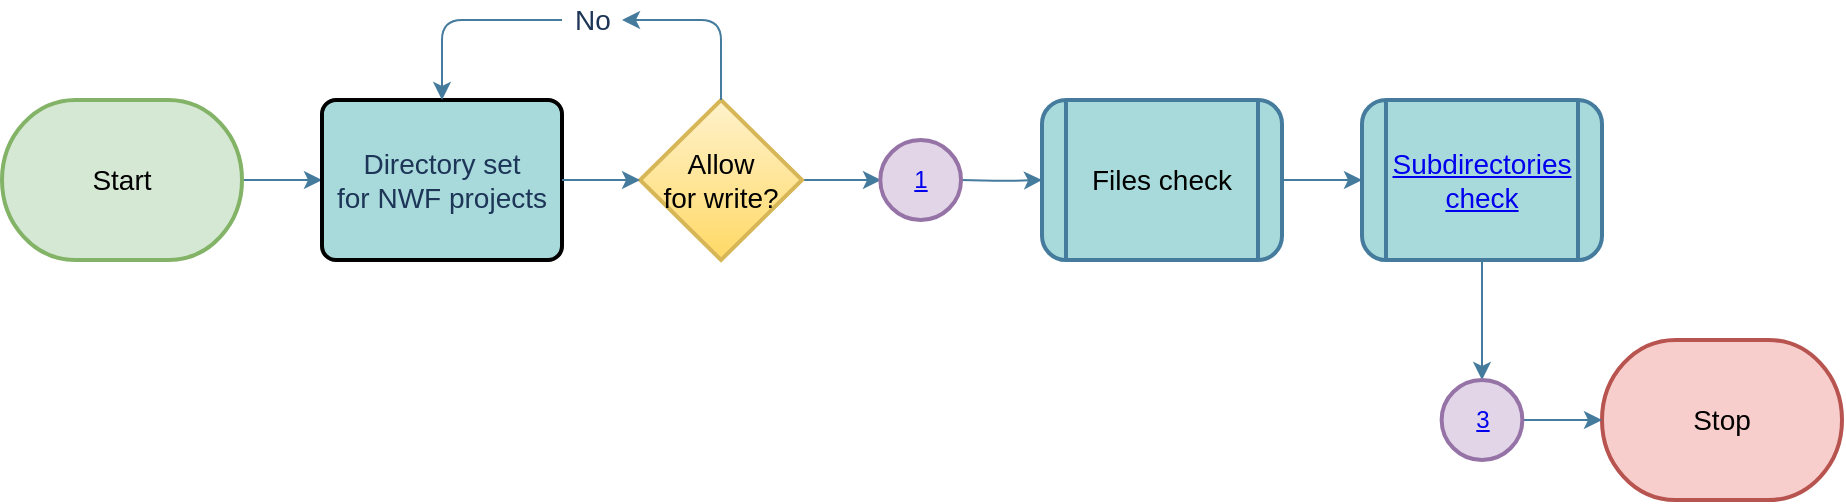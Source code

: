 <mxfile version="13.9.9" type="device" pages="5"><diagram name="ViewpointsReport" id="yq6TQDkXqcTxLetcr-DR"><mxGraphModel dx="1822" dy="1222" grid="1" gridSize="10" guides="1" tooltips="1" connect="1" arrows="0" fold="1" page="0" pageScale="1" pageWidth="827" pageHeight="1169" background="none" math="0" shadow="0"><root><mxCell id="dsf54N93TY_qNoyo7ulW-0"/><mxCell id="dsf54N93TY_qNoyo7ulW-1" parent="dsf54N93TY_qNoyo7ulW-0"/><mxCell id="dsf54N93TY_qNoyo7ulW-2" style="edgeStyle=orthogonalEdgeStyle;rounded=1;orthogonalLoop=1;jettySize=auto;html=1;entryX=0;entryY=0.5;entryDx=0;entryDy=0;strokeColor=#457B9D;fillColor=#A8DADC;fontSize=14;fontColor=#1D3557;" parent="dsf54N93TY_qNoyo7ulW-1" source="dsf54N93TY_qNoyo7ulW-3" target="dsf54N93TY_qNoyo7ulW-36" edge="1"><mxGeometry relative="1" as="geometry"/></mxCell><mxCell id="dsf54N93TY_qNoyo7ulW-3" value="&lt;span style=&quot;color: rgb(0, 0, 0); font-size: 14px;&quot;&gt;Start&lt;/span&gt;" style="strokeWidth=2;html=1;shape=mxgraph.flowchart.terminator;whiteSpace=wrap;rounded=1;fillColor=#d5e8d4;fontSize=14;strokeColor=#82b366;" parent="dsf54N93TY_qNoyo7ulW-1" vertex="1"><mxGeometry x="-120" y="-40" width="120" height="80" as="geometry"/></mxCell><mxCell id="dsf54N93TY_qNoyo7ulW-36" value="Directory set&lt;br&gt;for NWF projects" style="rounded=1;whiteSpace=wrap;html=1;absoluteArcSize=1;arcSize=14;strokeWidth=2;fillColor=#A8DADC;fontSize=14;fontColor=#1D3557;" parent="dsf54N93TY_qNoyo7ulW-1" vertex="1"><mxGeometry x="40" y="-40" width="120" height="80" as="geometry"/></mxCell><mxCell id="IvsqXncpF0rMvhNVzczM-0" style="edgeStyle=orthogonalEdgeStyle;curved=0;rounded=1;sketch=0;orthogonalLoop=1;jettySize=auto;html=1;strokeColor=#457B9D;fillColor=#A8DADC;fontColor=#1D3557;" parent="dsf54N93TY_qNoyo7ulW-1" source="dsf54N93TY_qNoyo7ulW-63" edge="1"><mxGeometry relative="1" as="geometry"><mxPoint x="319.51" as="targetPoint"/></mxGeometry></mxCell><mxCell id="dsf54N93TY_qNoyo7ulW-63" value="Allow &lt;br&gt;for write?" style="strokeWidth=2;html=1;shape=mxgraph.flowchart.decision;whiteSpace=wrap;rounded=1;fillColor=#fff2cc;fontSize=14;strokeColor=#d6b656;gradientColor=#ffd966;" parent="dsf54N93TY_qNoyo7ulW-1" vertex="1"><mxGeometry x="199.02" y="-40" width="80.98" height="80" as="geometry"/></mxCell><mxCell id="dsf54N93TY_qNoyo7ulW-64" style="edgeStyle=orthogonalEdgeStyle;rounded=1;orthogonalLoop=1;jettySize=auto;html=1;strokeColor=#457B9D;fillColor=#A8DADC;fontSize=14;fontColor=#1D3557;entryX=0;entryY=0.5;entryDx=0;entryDy=0;entryPerimeter=0;" parent="dsf54N93TY_qNoyo7ulW-1" source="dsf54N93TY_qNoyo7ulW-36" target="dsf54N93TY_qNoyo7ulW-63" edge="1"><mxGeometry relative="1" as="geometry"><mxPoint x="143.105" as="sourcePoint"/><mxPoint x="564.835" y="962.83" as="targetPoint"/><Array as="points"/></mxGeometry></mxCell><mxCell id="oJgswrBfjxqF57amzlB--3" style="edgeStyle=orthogonalEdgeStyle;curved=0;rounded=1;sketch=0;orthogonalLoop=1;jettySize=auto;html=1;strokeColor=#457B9D;fillColor=#A8DADC;fontColor=#1D3557;" parent="dsf54N93TY_qNoyo7ulW-1" source="dsf54N93TY_qNoyo7ulW-75" target="dsf54N93TY_qNoyo7ulW-36" edge="1"><mxGeometry relative="1" as="geometry"><Array as="points"><mxPoint x="100" y="-80"/></Array></mxGeometry></mxCell><mxCell id="dsf54N93TY_qNoyo7ulW-75" value="No" style="text;html=1;align=center;verticalAlign=middle;resizable=0;points=[];autosize=1;fontSize=14;fontColor=#1D3557;" parent="dsf54N93TY_qNoyo7ulW-1" vertex="1"><mxGeometry x="160" y="-90" width="30" height="20" as="geometry"/></mxCell><mxCell id="dsf54N93TY_qNoyo7ulW-76" style="edgeStyle=orthogonalEdgeStyle;curved=0;rounded=1;sketch=0;orthogonalLoop=1;jettySize=auto;html=1;strokeColor=#457B9D;fillColor=#A8DADC;fontColor=#1D3557;exitX=0.5;exitY=0;exitDx=0;exitDy=0;exitPerimeter=0;" parent="dsf54N93TY_qNoyo7ulW-1" source="dsf54N93TY_qNoyo7ulW-63" target="dsf54N93TY_qNoyo7ulW-75" edge="1"><mxGeometry relative="1" as="geometry"><mxPoint x="243.8" y="-55" as="sourcePoint"/><mxPoint x="65" y="-110" as="targetPoint"/><Array as="points"><mxPoint x="240" y="-80"/></Array></mxGeometry></mxCell><mxCell id="IvsqXncpF0rMvhNVzczM-2" style="edgeStyle=orthogonalEdgeStyle;curved=0;rounded=1;sketch=0;orthogonalLoop=1;jettySize=auto;html=1;entryX=0;entryY=0.5;entryDx=0;entryDy=0;entryPerimeter=0;strokeColor=#457B9D;fillColor=#A8DADC;fontColor=#1D3557;" parent="dsf54N93TY_qNoyo7ulW-1" edge="1"><mxGeometry relative="1" as="geometry"><mxPoint x="359.51" as="sourcePoint"/><mxPoint x="400" as="targetPoint"/></mxGeometry></mxCell><UserObject label="&lt;font color=&quot;#000000&quot;&gt;&lt;span style=&quot;font-size: 14px&quot;&gt;Files check&lt;/span&gt;&lt;br&gt;&lt;/font&gt;" link="data:page/id,9zv_jOicRGWYlJEp2LRr" id="a7WClgkC99e6251cWwvm-2"><mxCell style="shape=process;whiteSpace=wrap;html=1;backgroundOutline=1;rounded=1;sketch=0;strokeColor=#457B9D;fillColor=#A8DADC;fontColor=#1D3557;strokeWidth=2;dropTarget=0;" parent="dsf54N93TY_qNoyo7ulW-1" vertex="1"><mxGeometry x="400" y="-40" width="120" height="80" as="geometry"/></mxCell></UserObject><mxCell id="iMyVJorufhH-Ceor0ULj-2" style="edgeStyle=orthogonalEdgeStyle;curved=0;rounded=1;sketch=0;orthogonalLoop=1;jettySize=auto;html=1;entryX=0.5;entryY=0;entryDx=0;entryDy=0;entryPerimeter=0;strokeColor=#457B9D;fillColor=#A8DADC;fontColor=#1D3557;" parent="dsf54N93TY_qNoyo7ulW-1" source="oJgswrBfjxqF57amzlB--4" target="iMyVJorufhH-Ceor0ULj-1" edge="1"><mxGeometry relative="1" as="geometry"/></mxCell><mxCell id="oJgswrBfjxqF57amzlB--4" value="&lt;font color=&quot;#000000&quot;&gt;&lt;span style=&quot;font-size: 14px&quot;&gt;&lt;a href=&quot;data:page/id,qLqglH6t4KBjx-KlHXem&quot;&gt;Subdirectories check&lt;/a&gt;&lt;br&gt;&lt;/span&gt;&lt;/font&gt;" style="shape=process;whiteSpace=wrap;html=1;backgroundOutline=1;rounded=1;sketch=0;strokeColor=#457B9D;fillColor=#A8DADC;fontColor=#1D3557;strokeWidth=2;" parent="dsf54N93TY_qNoyo7ulW-1" vertex="1"><mxGeometry x="560" y="-40" width="120" height="80" as="geometry"/></mxCell><mxCell id="ZtXhAXWAkedszaXT44tT-1" style="edgeStyle=orthogonalEdgeStyle;curved=0;rounded=1;sketch=0;orthogonalLoop=1;jettySize=auto;html=1;entryX=0;entryY=0.5;entryDx=0;entryDy=0;entryPerimeter=0;strokeColor=#457B9D;fillColor=#A8DADC;fontColor=#1D3557;exitX=1;exitY=0.5;exitDx=0;exitDy=0;" parent="dsf54N93TY_qNoyo7ulW-1" source="a7WClgkC99e6251cWwvm-2" edge="1"><mxGeometry relative="1" as="geometry"><mxPoint x="520" as="sourcePoint"/><mxPoint x="560" as="targetPoint"/><Array as="points"/></mxGeometry></mxCell><mxCell id="dsf54N93TY_qNoyo7ulW-6" value="&lt;span style=&quot;color: rgb(0, 0, 0); font-size: 14px;&quot;&gt;Stop&lt;/span&gt;" style="strokeWidth=2;html=1;shape=mxgraph.flowchart.terminator;whiteSpace=wrap;rounded=1;fillColor=#f8cecc;fontSize=14;strokeColor=#b85450;" parent="dsf54N93TY_qNoyo7ulW-1" vertex="1"><mxGeometry x="680" y="80" width="120" height="80" as="geometry"/></mxCell><mxCell id="iMyVJorufhH-Ceor0ULj-4" style="edgeStyle=orthogonalEdgeStyle;curved=0;rounded=1;sketch=0;orthogonalLoop=1;jettySize=auto;html=1;strokeColor=#457B9D;fillColor=#A8DADC;fontColor=#1D3557;" parent="dsf54N93TY_qNoyo7ulW-1" source="iMyVJorufhH-Ceor0ULj-1" target="dsf54N93TY_qNoyo7ulW-6" edge="1"><mxGeometry relative="1" as="geometry"><Array as="points"/></mxGeometry></mxCell><mxCell id="iMyVJorufhH-Ceor0ULj-1" value="&lt;a href=&quot;data:page/id,qLqglH6t4KBjx-KlHXem&quot;&gt;3&lt;/a&gt;" style="verticalLabelPosition=middle;verticalAlign=middle;html=1;shape=mxgraph.flowchart.on-page_reference;rounded=1;comic=0;sketch=0;strokeColor=#9673a6;strokeWidth=2;fillColor=#e1d5e7;labelPosition=center;align=center;" parent="dsf54N93TY_qNoyo7ulW-1" vertex="1"><mxGeometry x="599.82" y="100" width="40.36" height="40" as="geometry"/></mxCell><mxCell id="iUZ7wvk8Hwwv2K5dsIPn-0" value="&lt;a href=&quot;null&quot;&gt;1&lt;/a&gt;" style="verticalLabelPosition=middle;verticalAlign=middle;html=1;shape=mxgraph.flowchart.on-page_reference;rounded=1;comic=0;sketch=0;strokeColor=#9673a6;strokeWidth=2;fillColor=#e1d5e7;labelPosition=center;align=center;" parent="dsf54N93TY_qNoyo7ulW-1" vertex="1"><mxGeometry x="319.15" y="-20" width="40.36" height="40" as="geometry"/></mxCell></root></mxGraphModel></diagram><diagram id="9zv_jOicRGWYlJEp2LRr" name="Files check"><mxGraphModel dx="1822" dy="1222" grid="1" gridSize="10" guides="1" tooltips="1" connect="1" arrows="1" fold="1" page="0" pageScale="1" pageWidth="827" pageHeight="1169" math="0" shadow="0"><root><mxCell id="NhB2IQRSlogph0YMJKMx-0"/><mxCell id="NhB2IQRSlogph0YMJKMx-1" parent="NhB2IQRSlogph0YMJKMx-0"/><mxCell id="PvxLczCxcIk4O3zGU5Bx-2" style="edgeStyle=orthogonalEdgeStyle;curved=0;rounded=1;sketch=0;orthogonalLoop=1;jettySize=auto;html=1;strokeColor=#457B9D;fillColor=#A8DADC;fontColor=#1D3557;" parent="NhB2IQRSlogph0YMJKMx-1" source="PvxLczCxcIk4O3zGU5Bx-3" target="PvxLczCxcIk4O3zGU5Bx-6" edge="1"><mxGeometry relative="1" as="geometry"/></mxCell><mxCell id="PvxLczCxcIk4O3zGU5Bx-3" value="&lt;b&gt;B&lt;/b&gt;&lt;br&gt;For each NWF file &lt;br&gt;in root directory" style="strokeWidth=2;html=1;shape=mxgraph.flowchart.loop_limit;whiteSpace=wrap;rounded=1;fontSize=14;" parent="NhB2IQRSlogph0YMJKMx-1" vertex="1"><mxGeometry x="60.01" y="-160" width="120" height="80" as="geometry"/></mxCell><mxCell id="Opi7srHZOAQcBGtwJCMB-2" style="edgeStyle=orthogonalEdgeStyle;curved=0;rounded=1;sketch=0;orthogonalLoop=1;jettySize=auto;html=1;strokeColor=#457B9D;fillColor=#A8DADC;fontColor=#1D3557;" parent="NhB2IQRSlogph0YMJKMx-1" source="PvxLczCxcIk4O3zGU5Bx-6" target="Opi7srHZOAQcBGtwJCMB-0" edge="1"><mxGeometry relative="1" as="geometry"/></mxCell><mxCell id="PvxLczCxcIk4O3zGU5Bx-6" value="File open" style="rounded=1;whiteSpace=wrap;html=1;absoluteArcSize=1;arcSize=14;strokeWidth=2;fillColor=#A8DADC;fontSize=14;fontColor=#1D3557;" parent="NhB2IQRSlogph0YMJKMx-1" vertex="1"><mxGeometry x="70.01" y="-40" width="100" height="40" as="geometry"/></mxCell><mxCell id="PvxLczCxcIk4O3zGU5Bx-9" style="edgeStyle=orthogonalEdgeStyle;curved=0;rounded=1;sketch=0;orthogonalLoop=1;jettySize=auto;html=1;strokeColor=#457B9D;fillColor=#A8DADC;fontColor=#1D3557;entryX=0.5;entryY=0;entryDx=0;entryDy=0;" parent="NhB2IQRSlogph0YMJKMx-1" source="PvxLczCxcIk4O3zGU5Bx-10" target="shHPy8ZEYGdW7Tith6o--3" edge="1"><mxGeometry relative="1" as="geometry"/></mxCell><mxCell id="PvxLczCxcIk4O3zGU5Bx-10" value="Yes" style="text;html=1;align=center;verticalAlign=middle;resizable=0;points=[];autosize=1;fontSize=14;fontColor=#1D3557;" parent="NhB2IQRSlogph0YMJKMx-1" vertex="1"><mxGeometry x="235.22" y="190" width="40" height="20" as="geometry"/></mxCell><mxCell id="IlHu6FtH4NrKkYC1q68j-4" style="edgeStyle=orthogonalEdgeStyle;curved=0;rounded=1;sketch=0;orthogonalLoop=1;jettySize=auto;html=1;entryX=0;entryY=0.5;entryDx=0;entryDy=0;entryPerimeter=0;strokeColor=#457B9D;fillColor=#A8DADC;fontColor=#1D3557;" parent="NhB2IQRSlogph0YMJKMx-1" source="PvxLczCxcIk4O3zGU5Bx-13" target="IlHu6FtH4NrKkYC1q68j-3" edge="1"><mxGeometry relative="1" as="geometry"><mxPoint x="360.13" y="440" as="targetPoint"/></mxGeometry></mxCell><mxCell id="B5Win4BVeFylB9wLmS8n-3" style="edgeStyle=orthogonalEdgeStyle;curved=0;rounded=1;sketch=0;orthogonalLoop=1;jettySize=auto;html=1;strokeColor=#457B9D;fillColor=#A8DADC;fontColor=#1D3557;entryX=0;entryY=0.5;entryDx=0;entryDy=0;entryPerimeter=0;" parent="NhB2IQRSlogph0YMJKMx-1" source="s5LVcD0X61pzaICRByJX-3" target="PvxLczCxcIk4O3zGU5Bx-13" edge="1"><mxGeometry relative="1" as="geometry"><mxPoint x="150.22" y="270" as="sourcePoint"/><mxPoint x="85.22" y="230" as="targetPoint"/><Array as="points"><mxPoint x="255.22" y="360"/></Array></mxGeometry></mxCell><mxCell id="PvxLczCxcIk4O3zGU5Bx-13" value="&lt;b&gt;C&lt;/b&gt;&lt;br&gt;For each&amp;nbsp;&lt;br&gt;clash test" style="strokeWidth=2;html=1;shape=mxgraph.flowchart.loop_limit;whiteSpace=wrap;rounded=1;fontSize=14;" parent="NhB2IQRSlogph0YMJKMx-1" vertex="1"><mxGeometry x="300.13" y="320" width="120" height="80" as="geometry"/></mxCell><mxCell id="B5Win4BVeFylB9wLmS8n-11" style="edgeStyle=orthogonalEdgeStyle;curved=0;rounded=1;sketch=0;orthogonalLoop=1;jettySize=auto;html=1;entryX=0.5;entryY=1;entryDx=0;entryDy=0;entryPerimeter=0;strokeColor=#457B9D;fillColor=#A8DADC;fontColor=#1D3557;" parent="NhB2IQRSlogph0YMJKMx-1" target="IlHu6FtH4NrKkYC1q68j-7" edge="1"><mxGeometry relative="1" as="geometry"><mxPoint x="560.32" y="910" as="sourcePoint"/></mxGeometry></mxCell><mxCell id="PvxLczCxcIk4O3zGU5Bx-19" value="&lt;font style=&quot;font-size: 14px&quot; color=&quot;#000000&quot;&gt;&lt;a href=&quot;data:page/id,zxJdDQJqeWMGLB5GWxnb&quot;&gt;Viewpoints create from clash test&lt;br&gt;result&lt;/a&gt;&lt;/font&gt;" style="shape=process;whiteSpace=wrap;html=1;backgroundOutline=1;rounded=1;sketch=0;strokeColor=#457B9D;fillColor=#A8DADC;fontColor=#1D3557;strokeWidth=2;" parent="NhB2IQRSlogph0YMJKMx-1" vertex="1"><mxGeometry x="480.32" y="840" width="160" height="80" as="geometry"/></mxCell><mxCell id="M5R7E7aAIYQcamKqTkIB-0" style="edgeStyle=orthogonalEdgeStyle;curved=0;rounded=1;sketch=0;orthogonalLoop=1;jettySize=auto;html=1;strokeColor=#457B9D;fillColor=#A8DADC;fontColor=#1D3557;" parent="NhB2IQRSlogph0YMJKMx-1" source="PvxLczCxcIk4O3zGU5Bx-30" edge="1"><mxGeometry relative="1" as="geometry"><mxPoint x="1439.9" y="1400" as="targetPoint"/></mxGeometry></mxCell><mxCell id="PvxLczCxcIk4O3zGU5Bx-30" value="&lt;font color=&quot;#000000&quot;&gt;&lt;span style=&quot;font-size: 14px&quot;&gt;&lt;a href=&quot;data:page/id,gueba5KRHCkQejNK_cA_&quot;&gt;NWDSave&lt;/a&gt;&lt;/span&gt;&lt;/font&gt;" style="shape=process;whiteSpace=wrap;html=1;backgroundOutline=1;rounded=1;sketch=0;strokeColor=#457B9D;fillColor=#A8DADC;fontColor=#1D3557;strokeWidth=2;" parent="NhB2IQRSlogph0YMJKMx-1" vertex="1"><mxGeometry x="1240" y="1360" width="160" height="80" as="geometry"/></mxCell><mxCell id="QLkT42WMsbLwOI4J_6lh-19" style="edgeStyle=orthogonalEdgeStyle;curved=0;rounded=1;sketch=0;orthogonalLoop=1;jettySize=auto;html=1;entryX=-0.031;entryY=0.45;entryDx=0;entryDy=0;entryPerimeter=0;strokeColor=#457B9D;fillColor=#A8DADC;fontColor=#1D3557;" parent="NhB2IQRSlogph0YMJKMx-1" source="IlHu6FtH4NrKkYC1q68j-0" target="PvxLczCxcIk4O3zGU5Bx-10" edge="1"><mxGeometry relative="1" as="geometry"/></mxCell><mxCell id="IlHu6FtH4NrKkYC1q68j-0" value="Clash tests exist?" style="strokeWidth=2;html=1;shape=mxgraph.flowchart.decision;whiteSpace=wrap;rounded=1;fillColor=#fff2cc;fontSize=14;strokeColor=#d6b656;gradientColor=#ffd966;direction=south;" parent="NhB2IQRSlogph0YMJKMx-1" vertex="1"><mxGeometry x="80.0" y="159.02" width="80" height="80.98" as="geometry"/></mxCell><mxCell id="s5LVcD0X61pzaICRByJX-11" style="edgeStyle=orthogonalEdgeStyle;curved=0;rounded=1;sketch=0;orthogonalLoop=1;jettySize=auto;html=1;strokeColor=#457B9D;fillColor=#A8DADC;fontColor=#1D3557;exitX=0.5;exitY=1;exitDx=0;exitDy=0;exitPerimeter=0;" parent="NhB2IQRSlogph0YMJKMx-1" source="IlHu6FtH4NrKkYC1q68j-3" edge="1"><mxGeometry relative="1" as="geometry"><mxPoint x="255.2" y="430" as="targetPoint"/><mxPoint x="200.22" y="250" as="sourcePoint"/><Array as="points"/></mxGeometry></mxCell><mxCell id="B5Win4BVeFylB9wLmS8n-17" style="edgeStyle=orthogonalEdgeStyle;curved=0;rounded=1;sketch=0;orthogonalLoop=1;jettySize=auto;html=1;strokeColor=#457B9D;fillColor=#A8DADC;fontColor=#1D3557;exitX=0.5;exitY=0;exitDx=0;exitDy=0;exitPerimeter=0;" parent="NhB2IQRSlogph0YMJKMx-1" source="IlHu6FtH4NrKkYC1q68j-3" target="B5Win4BVeFylB9wLmS8n-15" edge="1"><mxGeometry relative="1" as="geometry"><mxPoint x="460.13" y="500" as="sourcePoint"/><Array as="points"><mxPoint x="460" y="500"/></Array></mxGeometry></mxCell><mxCell id="IlHu6FtH4NrKkYC1q68j-3" value="Clash test&lt;br&gt;results exist&lt;br&gt;(collision)?" style="strokeWidth=2;html=1;shape=mxgraph.flowchart.decision;whiteSpace=wrap;rounded=1;fillColor=#fff2cc;fontSize=14;strokeColor=#d6b656;gradientColor=#ffd966;direction=south;" parent="NhB2IQRSlogph0YMJKMx-1" vertex="1"><mxGeometry x="300.13" y="440" width="120" height="120" as="geometry"/></mxCell><mxCell id="hEDMo4wlr37HO05rPNWh-3" style="edgeStyle=orthogonalEdgeStyle;curved=0;rounded=1;sketch=0;orthogonalLoop=1;jettySize=auto;html=1;strokeColor=#457B9D;fillColor=#A8DADC;fontColor=#1D3557;" parent="NhB2IQRSlogph0YMJKMx-1" source="IlHu6FtH4NrKkYC1q68j-5" target="i6Coqj2Kbhv7CkWEYxAS-0" edge="1"><mxGeometry relative="1" as="geometry"/></mxCell><mxCell id="IlHu6FtH4NrKkYC1q68j-5" value="&lt;b&gt;D&lt;/b&gt;&lt;br&gt;For each&amp;nbsp;&lt;br&gt;clash test&amp;nbsp;result" style="strokeWidth=2;html=1;shape=mxgraph.flowchart.loop_limit;whiteSpace=wrap;rounded=1;fontSize=14;" parent="NhB2IQRSlogph0YMJKMx-1" vertex="1"><mxGeometry x="360.31" y="600" width="120" height="80" as="geometry"/></mxCell><mxCell id="B5Win4BVeFylB9wLmS8n-19" style="edgeStyle=orthogonalEdgeStyle;curved=0;rounded=1;sketch=0;orthogonalLoop=1;jettySize=auto;html=1;entryX=0.5;entryY=1;entryDx=0;entryDy=0;entryPerimeter=0;strokeColor=#457B9D;fillColor=#A8DADC;fontColor=#1D3557;exitX=0.5;exitY=0;exitDx=0;exitDy=0;exitPerimeter=0;" parent="NhB2IQRSlogph0YMJKMx-1" source="IlHu6FtH4NrKkYC1q68j-7" target="IlHu6FtH4NrKkYC1q68j-8" edge="1"><mxGeometry relative="1" as="geometry"><mxPoint x="560.279" y="980" as="sourcePoint"/><Array as="points"/></mxGeometry></mxCell><mxCell id="IlHu6FtH4NrKkYC1q68j-7" value="&lt;b&gt;D&lt;/b&gt;" style="strokeWidth=2;html=1;shape=mxgraph.flowchart.loop_limit;whiteSpace=wrap;rounded=1;fontSize=14;direction=west;" parent="NhB2IQRSlogph0YMJKMx-1" vertex="1"><mxGeometry x="500.22" y="960" width="120" height="40" as="geometry"/></mxCell><mxCell id="B5Win4BVeFylB9wLmS8n-20" style="edgeStyle=orthogonalEdgeStyle;curved=0;rounded=1;sketch=0;orthogonalLoop=1;jettySize=auto;html=1;strokeColor=#457B9D;fillColor=#A8DADC;fontColor=#1D3557;" parent="NhB2IQRSlogph0YMJKMx-1" source="IlHu6FtH4NrKkYC1q68j-8" target="LhsvCECE-470BXSPApHP-0" edge="1"><mxGeometry relative="1" as="geometry"/></mxCell><mxCell id="IlHu6FtH4NrKkYC1q68j-8" value="&lt;b&gt;C&lt;/b&gt;" style="strokeWidth=2;html=1;shape=mxgraph.flowchart.loop_limit;whiteSpace=wrap;rounded=1;fontSize=14;direction=west;" parent="NhB2IQRSlogph0YMJKMx-1" vertex="1"><mxGeometry x="500.32" y="1040" width="120" height="40" as="geometry"/></mxCell><mxCell id="B5Win4BVeFylB9wLmS8n-1" style="edgeStyle=orthogonalEdgeStyle;curved=0;rounded=1;sketch=0;orthogonalLoop=1;jettySize=auto;html=1;strokeColor=#457B9D;fillColor=#A8DADC;fontColor=#1D3557;" parent="NhB2IQRSlogph0YMJKMx-1" source="2YUhN56M0RwoB6IRo7Vn-0" target="B5Win4BVeFylB9wLmS8n-0" edge="1"><mxGeometry relative="1" as="geometry"><mxPoint x="900.0" y="1400" as="sourcePoint"/></mxGeometry></mxCell><mxCell id="QLkT42WMsbLwOI4J_6lh-32" style="edgeStyle=orthogonalEdgeStyle;curved=0;rounded=1;sketch=0;orthogonalLoop=1;jettySize=auto;html=1;strokeColor=#457B9D;fillColor=#A8DADC;fontColor=#1D3557;" parent="NhB2IQRSlogph0YMJKMx-1" source="IlHu6FtH4NrKkYC1q68j-9" target="QLkT42WMsbLwOI4J_6lh-23" edge="1"><mxGeometry relative="1" as="geometry"/></mxCell><mxCell id="IlHu6FtH4NrKkYC1q68j-9" value="&lt;b&gt;B&lt;/b&gt;" style="strokeWidth=2;html=1;shape=mxgraph.flowchart.loop_limit;whiteSpace=wrap;rounded=1;fontSize=14;direction=west;" parent="NhB2IQRSlogph0YMJKMx-1" vertex="1"><mxGeometry x="680.01" y="1240" width="120" height="40" as="geometry"/></mxCell><mxCell id="QLkT42WMsbLwOI4J_6lh-20" style="edgeStyle=orthogonalEdgeStyle;curved=0;rounded=1;sketch=0;orthogonalLoop=1;jettySize=auto;html=1;entryX=0;entryY=0.5;entryDx=0;entryDy=0;entryPerimeter=0;strokeColor=#457B9D;fillColor=#A8DADC;fontColor=#1D3557;" parent="NhB2IQRSlogph0YMJKMx-1" source="Opi7srHZOAQcBGtwJCMB-0" target="IlHu6FtH4NrKkYC1q68j-0" edge="1"><mxGeometry relative="1" as="geometry"/></mxCell><mxCell id="Opi7srHZOAQcBGtwJCMB-0" value="Unresolved references handilng&lt;br&gt;" style="rounded=1;whiteSpace=wrap;html=1;absoluteArcSize=1;arcSize=14;strokeWidth=2;fillColor=#A8DADC;fontSize=14;fontColor=#1D3557;" parent="NhB2IQRSlogph0YMJKMx-1" vertex="1"><mxGeometry x="60.01" y="40" width="120.09" height="80" as="geometry"/></mxCell><mxCell id="QLkT42WMsbLwOI4J_6lh-21" style="edgeStyle=orthogonalEdgeStyle;curved=0;rounded=1;sketch=0;orthogonalLoop=1;jettySize=auto;html=1;entryX=0;entryY=0.5;entryDx=0;entryDy=0;entryPerimeter=0;strokeColor=#457B9D;fillColor=#A8DADC;fontColor=#1D3557;" parent="NhB2IQRSlogph0YMJKMx-1" source="PvxLczCxcIk4O3zGU5Bx-11" target="PvxLczCxcIk4O3zGU5Bx-3" edge="1"><mxGeometry relative="1" as="geometry"><Array as="points"><mxPoint y="200"/><mxPoint y="-120"/></Array></mxGeometry></mxCell><mxCell id="PvxLczCxcIk4O3zGU5Bx-11" value="No" style="text;html=1;align=center;verticalAlign=middle;resizable=0;points=[];autosize=1;fontSize=14;fontColor=#1D3557;" parent="NhB2IQRSlogph0YMJKMx-1" vertex="1"><mxGeometry x="20" y="190" width="30" height="20" as="geometry"/></mxCell><mxCell id="8mOiQuvVErDJK_rIZNte-2" style="edgeStyle=orthogonalEdgeStyle;curved=0;rounded=1;sketch=0;orthogonalLoop=1;jettySize=auto;html=1;strokeColor=#457B9D;fillColor=#A8DADC;fontColor=#1D3557;" parent="NhB2IQRSlogph0YMJKMx-1" source="IlHu6FtH4NrKkYC1q68j-0" target="PvxLczCxcIk4O3zGU5Bx-11" edge="1"><mxGeometry relative="1" as="geometry"><mxPoint x="80" y="199.5" as="sourcePoint"/><mxPoint y="200" as="targetPoint"/></mxGeometry></mxCell><mxCell id="shHPy8ZEYGdW7Tith6o--5" style="edgeStyle=orthogonalEdgeStyle;curved=0;rounded=1;sketch=0;orthogonalLoop=1;jettySize=auto;html=1;strokeColor=#457B9D;fillColor=#A8DADC;fontColor=#1D3557;" parent="NhB2IQRSlogph0YMJKMx-1" source="shHPy8ZEYGdW7Tith6o--3" target="PvxLczCxcIk4O3zGU5Bx-13" edge="1"><mxGeometry relative="1" as="geometry"/></mxCell><mxCell id="2YUhN56M0RwoB6IRo7Vn-15" style="edgeStyle=orthogonalEdgeStyle;rounded=0;orthogonalLoop=1;jettySize=auto;html=1;strokeColor=#457B9D;" edge="1" parent="NhB2IQRSlogph0YMJKMx-1" source="shHPy8ZEYGdW7Tith6o--3" target="2YUhN56M0RwoB6IRo7Vn-2"><mxGeometry relative="1" as="geometry"/></mxCell><mxCell id="shHPy8ZEYGdW7Tith6o--3" value="Run all tests" style="rounded=1;whiteSpace=wrap;html=1;absoluteArcSize=1;arcSize=14;strokeWidth=2;fillColor=#A8DADC;fontSize=14;fontColor=#1D3557;" parent="NhB2IQRSlogph0YMJKMx-1" vertex="1"><mxGeometry x="300.13" y="240" width="120" height="40" as="geometry"/></mxCell><mxCell id="LhsvCECE-470BXSPApHP-6" style="edgeStyle=orthogonalEdgeStyle;curved=0;rounded=1;sketch=0;orthogonalLoop=1;jettySize=auto;html=1;entryX=1;entryY=0.5;entryDx=0;entryDy=0;strokeColor=#457B9D;fillColor=#A8DADC;fontColor=#1D3557;" parent="NhB2IQRSlogph0YMJKMx-1" source="LhsvCECE-470BXSPApHP-7" target="LhsvCECE-470BXSPApHP-5" edge="1"><mxGeometry relative="1" as="geometry"/></mxCell><mxCell id="LhsvCECE-470BXSPApHP-0" value="Just one clash &lt;br&gt;test results &lt;br&gt;(collision)&lt;br&gt;exist?" style="strokeWidth=2;html=1;shape=mxgraph.flowchart.decision;whiteSpace=wrap;rounded=1;fillColor=#fff2cc;fontSize=14;strokeColor=#d6b656;gradientColor=#ffd966;direction=south;" parent="NhB2IQRSlogph0YMJKMx-1" vertex="1"><mxGeometry x="500.01" y="1130" width="120" height="120" as="geometry"/></mxCell><mxCell id="LhsvCECE-470BXSPApHP-10" style="edgeStyle=orthogonalEdgeStyle;curved=0;rounded=1;sketch=0;orthogonalLoop=1;jettySize=auto;html=1;strokeColor=#457B9D;fillColor=#A8DADC;fontColor=#1D3557;" parent="NhB2IQRSlogph0YMJKMx-1" source="LhsvCECE-470BXSPApHP-5" edge="1"><mxGeometry relative="1" as="geometry"><mxPoint x="250.01" y="1190" as="targetPoint"/></mxGeometry></mxCell><mxCell id="LhsvCECE-470BXSPApHP-5" value="Log wtiter" style="verticalLabelPosition=middle;verticalAlign=middle;shape=process;whiteSpace=wrap;rounded=1;size=0.14;arcSize=6;comic=0;sketch=0;strokeColor=#457B9D;strokeWidth=2;fillColor=#A8DADC;fontColor=#1D3557;overflow=visible;backgroundOutline=1;html=1;labelPosition=center;align=center;" parent="NhB2IQRSlogph0YMJKMx-1" vertex="1"><mxGeometry x="289.9" y="1170" width="120" height="40" as="geometry"/></mxCell><mxCell id="LhsvCECE-470BXSPApHP-7" value="No" style="text;html=1;align=center;verticalAlign=middle;resizable=0;points=[];autosize=1;fontSize=14;fontColor=#1D3557;" parent="NhB2IQRSlogph0YMJKMx-1" vertex="1"><mxGeometry x="440.01" y="1180" width="30" height="20" as="geometry"/></mxCell><mxCell id="LhsvCECE-470BXSPApHP-8" style="edgeStyle=orthogonalEdgeStyle;curved=0;rounded=1;sketch=0;orthogonalLoop=1;jettySize=auto;html=1;entryX=1;entryY=0.5;entryDx=0;entryDy=0;strokeColor=#457B9D;fillColor=#A8DADC;fontColor=#1D3557;" parent="NhB2IQRSlogph0YMJKMx-1" source="LhsvCECE-470BXSPApHP-0" target="LhsvCECE-470BXSPApHP-7" edge="1"><mxGeometry relative="1" as="geometry"><mxPoint x="500.01" y="1190" as="sourcePoint"/><mxPoint x="440.01" y="1190" as="targetPoint"/></mxGeometry></mxCell><mxCell id="fLNPTrI19EvCJCzQvtU5-0" style="edgeStyle=orthogonalEdgeStyle;curved=0;rounded=1;sketch=0;orthogonalLoop=1;jettySize=auto;html=1;strokeColor=#457B9D;fillColor=#A8DADC;fontColor=#1D3557;" parent="NhB2IQRSlogph0YMJKMx-1" source="fLNPTrI19EvCJCzQvtU5-1" target="PvxLczCxcIk4O3zGU5Bx-3" edge="1"><mxGeometry relative="1" as="geometry"><Array as="points"><mxPoint x="120" y="-200"/></Array></mxGeometry></mxCell><mxCell id="QxDwt2x_eXoyWnqIsWZy-0" value="Directory&amp;nbsp;&lt;br&gt;contains files?" style="strokeWidth=2;html=1;shape=mxgraph.flowchart.decision;whiteSpace=wrap;rounded=1;fillColor=#fff2cc;fontSize=14;strokeColor=#d6b656;gradientColor=#ffd966;container=0;collapsible=0;dropTarget=0;fixDash=0;autosize=0;snapToPoint=0;" parent="NhB2IQRSlogph0YMJKMx-1" vertex="1"><mxGeometry x="-100.0" y="-260" width="120" height="120" as="geometry"/></mxCell><mxCell id="RxuipTdbGiCR1m15n_6q-1" style="edgeStyle=orthogonalEdgeStyle;curved=0;rounded=1;sketch=0;orthogonalLoop=1;jettySize=auto;html=1;entryX=0.5;entryY=0;entryDx=0;entryDy=0;entryPerimeter=0;strokeColor=#457B9D;fillColor=#A8DADC;fontColor=#1D3557;" parent="NhB2IQRSlogph0YMJKMx-1" source="RxuipTdbGiCR1m15n_6q-0" target="QxDwt2x_eXoyWnqIsWZy-0" edge="1"><mxGeometry relative="1" as="geometry"/></mxCell><mxCell id="RxuipTdbGiCR1m15n_6q-0" value="&lt;span style=&quot;color: rgb(0 , 0 , 0) ; font-size: 14px&quot;&gt;Enter&lt;/span&gt;" style="strokeWidth=2;html=1;shape=mxgraph.flowchart.terminator;whiteSpace=wrap;rounded=1;fillColor=#d5e8d4;fontSize=14;strokeColor=#82b366;" parent="NhB2IQRSlogph0YMJKMx-1" vertex="1"><mxGeometry x="-80.0" y="-360" width="79.78" height="40" as="geometry"/></mxCell><mxCell id="RxuipTdbGiCR1m15n_6q-2" value="&lt;span style=&quot;color: rgb(0 , 0 , 0) ; font-size: 14px&quot;&gt;Exit&lt;/span&gt;" style="strokeWidth=2;html=1;shape=mxgraph.flowchart.terminator;whiteSpace=wrap;rounded=1;fillColor=#f8cecc;fontSize=14;strokeColor=#b85450;" parent="NhB2IQRSlogph0YMJKMx-1" vertex="1"><mxGeometry x="1439.9" y="1380" width="79.78" height="40" as="geometry"/></mxCell><mxCell id="fLNPTrI19EvCJCzQvtU5-1" value="Yes" style="text;html=1;align=center;verticalAlign=middle;resizable=0;points=[];autosize=1;fontSize=14;fontColor=#1D3557;" parent="NhB2IQRSlogph0YMJKMx-1" vertex="1"><mxGeometry x="59.91" y="-210" width="40" height="20" as="geometry"/></mxCell><mxCell id="fLNPTrI19EvCJCzQvtU5-2" style="edgeStyle=orthogonalEdgeStyle;curved=0;rounded=1;sketch=0;orthogonalLoop=1;jettySize=auto;html=1;strokeColor=#457B9D;fillColor=#A8DADC;fontColor=#1D3557;" parent="NhB2IQRSlogph0YMJKMx-1" source="QxDwt2x_eXoyWnqIsWZy-0" target="fLNPTrI19EvCJCzQvtU5-1" edge="1"><mxGeometry relative="1" as="geometry"><mxPoint x="20" y="-200" as="sourcePoint"/><mxPoint x="120" y="-100" as="targetPoint"/><Array as="points"/></mxGeometry></mxCell><mxCell id="fLNPTrI19EvCJCzQvtU5-3" style="edgeStyle=orthogonalEdgeStyle;curved=0;rounded=1;sketch=0;orthogonalLoop=1;jettySize=auto;html=1;strokeColor=#457B9D;fillColor=#A8DADC;fontColor=#1D3557;entryX=1;entryY=0.5;entryDx=0;entryDy=0;entryPerimeter=0;" parent="NhB2IQRSlogph0YMJKMx-1" source="fLNPTrI19EvCJCzQvtU5-5" target="QLkT42WMsbLwOI4J_6lh-1" edge="1"><mxGeometry relative="1" as="geometry"><mxPoint x="-220" y="-200" as="targetPoint"/></mxGeometry></mxCell><mxCell id="fLNPTrI19EvCJCzQvtU5-5" value="No" style="text;html=1;align=center;verticalAlign=middle;resizable=0;points=[];autosize=1;fontSize=14;fontColor=#1D3557;" parent="NhB2IQRSlogph0YMJKMx-1" vertex="1"><mxGeometry x="-170" y="-210.49" width="30" height="20" as="geometry"/></mxCell><mxCell id="fLNPTrI19EvCJCzQvtU5-6" style="edgeStyle=orthogonalEdgeStyle;curved=0;rounded=1;sketch=0;orthogonalLoop=1;jettySize=auto;html=1;strokeColor=#457B9D;fillColor=#A8DADC;fontColor=#1D3557;" parent="NhB2IQRSlogph0YMJKMx-1" target="fLNPTrI19EvCJCzQvtU5-5" edge="1"><mxGeometry relative="1" as="geometry"><mxPoint x="-100" y="-200.49" as="sourcePoint"/><mxPoint x="-180" y="-200" as="targetPoint"/></mxGeometry></mxCell><mxCell id="B5Win4BVeFylB9wLmS8n-2" style="edgeStyle=orthogonalEdgeStyle;curved=0;rounded=1;sketch=0;orthogonalLoop=1;jettySize=auto;html=1;entryX=0;entryY=0.5;entryDx=0;entryDy=0;strokeColor=#457B9D;fillColor=#A8DADC;fontColor=#1D3557;exitX=1;exitY=0.5;exitDx=0;exitDy=0;" parent="NhB2IQRSlogph0YMJKMx-1" source="B5Win4BVeFylB9wLmS8n-0" target="PvxLczCxcIk4O3zGU5Bx-30" edge="1"><mxGeometry relative="1" as="geometry"><mxPoint x="1240" y="1400" as="sourcePoint"/></mxGeometry></mxCell><mxCell id="B5Win4BVeFylB9wLmS8n-0" value="Get file and directory name" style="rounded=1;whiteSpace=wrap;html=1;absoluteArcSize=1;arcSize=14;strokeWidth=2;fillColor=#A8DADC;fontSize=14;fontColor=#1D3557;" parent="NhB2IQRSlogph0YMJKMx-1" vertex="1"><mxGeometry x="1080" y="1360" width="120" height="80" as="geometry"/></mxCell><mxCell id="s5LVcD0X61pzaICRByJX-3" value="No" style="text;html=1;align=center;verticalAlign=middle;resizable=0;points=[];autosize=1;fontSize=14;fontColor=#1D3557;" parent="NhB2IQRSlogph0YMJKMx-1" vertex="1"><mxGeometry x="240.22" y="400" width="30" height="20" as="geometry"/></mxCell><mxCell id="2YUhN56M0RwoB6IRo7Vn-18" style="edgeStyle=orthogonalEdgeStyle;rounded=0;orthogonalLoop=1;jettySize=auto;html=1;entryX=0;entryY=0.5;entryDx=0;entryDy=0;strokeColor=#457B9D;" edge="1" parent="NhB2IQRSlogph0YMJKMx-1" source="B5Win4BVeFylB9wLmS8n-15" target="scLyHZ6OzkUt5g4fwPZm-0"><mxGeometry relative="1" as="geometry"/></mxCell><mxCell id="B5Win4BVeFylB9wLmS8n-15" value="Yes" style="text;html=1;align=center;verticalAlign=middle;resizable=0;points=[];autosize=1;fontSize=14;fontColor=#1D3557;" parent="NhB2IQRSlogph0YMJKMx-1" vertex="1"><mxGeometry x="449.88" y="490" width="40" height="20" as="geometry"/></mxCell><mxCell id="dtx6ixBTAPQHmq0D58ul-0" value="&lt;span style=&quot;color: rgb(0 , 0 , 0) ; font-size: 14px&quot;&gt;Exit&lt;/span&gt;" style="strokeWidth=2;html=1;shape=mxgraph.flowchart.terminator;whiteSpace=wrap;rounded=1;fillColor=#f8cecc;fontSize=14;strokeColor=#b85450;" parent="NhB2IQRSlogph0YMJKMx-1" vertex="1"><mxGeometry x="170.01" y="1170" width="79.78" height="40" as="geometry"/></mxCell><mxCell id="QLkT42WMsbLwOI4J_6lh-1" value="&lt;span style=&quot;color: rgb(0 , 0 , 0) ; font-size: 14px&quot;&gt;Exit&lt;/span&gt;" style="strokeWidth=2;html=1;shape=mxgraph.flowchart.terminator;whiteSpace=wrap;rounded=1;fillColor=#f8cecc;fontSize=14;strokeColor=#b85450;" parent="NhB2IQRSlogph0YMJKMx-1" vertex="1"><mxGeometry x="-280" y="-220.49" width="79.78" height="40" as="geometry"/></mxCell><mxCell id="QLkT42WMsbLwOI4J_6lh-5" style="edgeStyle=orthogonalEdgeStyle;curved=0;rounded=1;sketch=0;orthogonalLoop=1;jettySize=auto;html=1;entryX=0.5;entryY=1;entryDx=0;entryDy=0;entryPerimeter=0;strokeColor=#457B9D;fillColor=#A8DADC;fontColor=#1D3557;" parent="NhB2IQRSlogph0YMJKMx-1" source="QLkT42WMsbLwOI4J_6lh-3" target="IlHu6FtH4NrKkYC1q68j-9" edge="1"><mxGeometry relative="1" as="geometry"><Array as="points"><mxPoint x="740" y="1190"/></Array></mxGeometry></mxCell><mxCell id="QLkT42WMsbLwOI4J_6lh-3" value="Yes" style="text;html=1;align=center;verticalAlign=middle;resizable=0;points=[];autosize=1;fontSize=14;fontColor=#1D3557;" parent="NhB2IQRSlogph0YMJKMx-1" vertex="1"><mxGeometry x="660.33" y="1180" width="40" height="20" as="geometry"/></mxCell><mxCell id="QLkT42WMsbLwOI4J_6lh-4" style="edgeStyle=orthogonalEdgeStyle;curved=0;rounded=1;sketch=0;orthogonalLoop=1;jettySize=auto;html=1;strokeColor=#457B9D;fillColor=#A8DADC;fontColor=#1D3557;entryX=0;entryY=0.5;entryDx=0;entryDy=0;entryPerimeter=0;" parent="NhB2IQRSlogph0YMJKMx-1" source="LhsvCECE-470BXSPApHP-0" target="QLkT42WMsbLwOI4J_6lh-3" edge="1"><mxGeometry relative="1" as="geometry"><mxPoint x="560.03" y="1250" as="sourcePoint"/><mxPoint x="680.14" y="1290" as="targetPoint"/><Array as="points"/></mxGeometry></mxCell><mxCell id="QLkT42WMsbLwOI4J_6lh-22" style="edgeStyle=orthogonalEdgeStyle;curved=0;rounded=1;sketch=0;orthogonalLoop=1;jettySize=auto;html=1;entryX=1;entryY=0.5;entryDx=0;entryDy=0;strokeColor=#457B9D;fillColor=#A8DADC;fontColor=#1D3557;" parent="NhB2IQRSlogph0YMJKMx-1" source="QLkT42WMsbLwOI4J_6lh-26" target="QLkT42WMsbLwOI4J_6lh-25" edge="1"><mxGeometry relative="1" as="geometry"/></mxCell><mxCell id="QLkT42WMsbLwOI4J_6lh-23" value="Just one &lt;br&gt;clash test&amp;nbsp;&lt;br&gt;exist?" style="strokeWidth=2;html=1;shape=mxgraph.flowchart.decision;whiteSpace=wrap;rounded=1;fillColor=#fff2cc;fontSize=14;strokeColor=#d6b656;gradientColor=#ffd966;direction=south;" parent="NhB2IQRSlogph0YMJKMx-1" vertex="1"><mxGeometry x="680" y="1340" width="120" height="120" as="geometry"/></mxCell><mxCell id="QLkT42WMsbLwOI4J_6lh-24" style="edgeStyle=orthogonalEdgeStyle;curved=0;rounded=1;sketch=0;orthogonalLoop=1;jettySize=auto;html=1;strokeColor=#457B9D;fillColor=#A8DADC;fontColor=#1D3557;" parent="NhB2IQRSlogph0YMJKMx-1" source="QLkT42WMsbLwOI4J_6lh-25" edge="1"><mxGeometry relative="1" as="geometry"><mxPoint x="430" y="1400" as="targetPoint"/></mxGeometry></mxCell><mxCell id="QLkT42WMsbLwOI4J_6lh-25" value="Log wtiter" style="verticalLabelPosition=middle;verticalAlign=middle;shape=process;whiteSpace=wrap;rounded=1;size=0.14;arcSize=6;comic=0;sketch=0;strokeColor=#457B9D;strokeWidth=2;fillColor=#A8DADC;fontColor=#1D3557;overflow=visible;backgroundOutline=1;html=1;labelPosition=center;align=center;" parent="NhB2IQRSlogph0YMJKMx-1" vertex="1"><mxGeometry x="469.89" y="1380" width="120" height="40" as="geometry"/></mxCell><mxCell id="QLkT42WMsbLwOI4J_6lh-26" value="No" style="text;html=1;align=center;verticalAlign=middle;resizable=0;points=[];autosize=1;fontSize=14;fontColor=#1D3557;" parent="NhB2IQRSlogph0YMJKMx-1" vertex="1"><mxGeometry x="620" y="1390" width="30" height="20" as="geometry"/></mxCell><mxCell id="QLkT42WMsbLwOI4J_6lh-27" style="edgeStyle=orthogonalEdgeStyle;curved=0;rounded=1;sketch=0;orthogonalLoop=1;jettySize=auto;html=1;entryX=1;entryY=0.5;entryDx=0;entryDy=0;strokeColor=#457B9D;fillColor=#A8DADC;fontColor=#1D3557;" parent="NhB2IQRSlogph0YMJKMx-1" source="QLkT42WMsbLwOI4J_6lh-23" target="QLkT42WMsbLwOI4J_6lh-26" edge="1"><mxGeometry relative="1" as="geometry"><mxPoint x="680" y="1400" as="sourcePoint"/><mxPoint x="620" y="1400" as="targetPoint"/></mxGeometry></mxCell><mxCell id="QLkT42WMsbLwOI4J_6lh-28" value="&lt;span style=&quot;color: rgb(0 , 0 , 0) ; font-size: 14px&quot;&gt;Exit&lt;/span&gt;" style="strokeWidth=2;html=1;shape=mxgraph.flowchart.terminator;whiteSpace=wrap;rounded=1;fillColor=#f8cecc;fontSize=14;strokeColor=#b85450;" parent="NhB2IQRSlogph0YMJKMx-1" vertex="1"><mxGeometry x="350" y="1380" width="79.78" height="40" as="geometry"/></mxCell><mxCell id="QLkT42WMsbLwOI4J_6lh-30" value="Yes" style="text;html=1;align=center;verticalAlign=middle;resizable=0;points=[];autosize=1;fontSize=14;fontColor=#1D3557;" parent="NhB2IQRSlogph0YMJKMx-1" vertex="1"><mxGeometry x="840.32" y="1390" width="40" height="20" as="geometry"/></mxCell><mxCell id="QLkT42WMsbLwOI4J_6lh-31" style="edgeStyle=orthogonalEdgeStyle;curved=0;rounded=1;sketch=0;orthogonalLoop=1;jettySize=auto;html=1;strokeColor=#457B9D;fillColor=#A8DADC;fontColor=#1D3557;entryX=0;entryY=0.5;entryDx=0;entryDy=0;entryPerimeter=0;" parent="NhB2IQRSlogph0YMJKMx-1" source="QLkT42WMsbLwOI4J_6lh-23" target="QLkT42WMsbLwOI4J_6lh-30" edge="1"><mxGeometry relative="1" as="geometry"><mxPoint x="740.02" y="1460" as="sourcePoint"/><mxPoint x="860.13" y="1500" as="targetPoint"/><Array as="points"/></mxGeometry></mxCell><mxCell id="scLyHZ6OzkUt5g4fwPZm-0" value="Create folder for saved viewpoints with date name" style="rounded=1;whiteSpace=wrap;html=1;absoluteArcSize=1;arcSize=14;strokeWidth=2;sketch=0;fillColor=#A8DADC;fontColor=#1D3557;" parent="NhB2IQRSlogph0YMJKMx-1" vertex="1"><mxGeometry x="530" y="460" width="120" height="80" as="geometry"/></mxCell><mxCell id="hEDMo4wlr37HO05rPNWh-7" style="edgeStyle=orthogonalEdgeStyle;curved=0;rounded=1;sketch=0;orthogonalLoop=1;jettySize=auto;html=1;entryX=0.404;entryY=1;entryDx=0;entryDy=0;entryPerimeter=0;strokeColor=#457B9D;fillColor=#A8DADC;fontColor=#1D3557;" parent="NhB2IQRSlogph0YMJKMx-1" source="i6Coqj2Kbhv7CkWEYxAS-0" target="i6Coqj2Kbhv7CkWEYxAS-3" edge="1"><mxGeometry relative="1" as="geometry"><Array as="points"><mxPoint x="282" y="780"/></Array></mxGeometry></mxCell><mxCell id="hEDMo4wlr37HO05rPNWh-9" style="edgeStyle=orthogonalEdgeStyle;curved=0;rounded=1;sketch=0;orthogonalLoop=1;jettySize=auto;html=1;strokeColor=#457B9D;fillColor=#A8DADC;fontColor=#1D3557;" parent="NhB2IQRSlogph0YMJKMx-1" source="i6Coqj2Kbhv7CkWEYxAS-0" target="i6Coqj2Kbhv7CkWEYxAS-7" edge="1"><mxGeometry relative="1" as="geometry"/></mxCell><mxCell id="i6Coqj2Kbhv7CkWEYxAS-0" value="Clash test&lt;br&gt;result exist&lt;br&gt;(collision)?" style="strokeWidth=2;html=1;shape=mxgraph.flowchart.decision;whiteSpace=wrap;rounded=1;fillColor=#fff2cc;fontSize=14;strokeColor=#d6b656;gradientColor=#ffd966;direction=south;" parent="NhB2IQRSlogph0YMJKMx-1" vertex="1"><mxGeometry x="359.99" y="720" width="120" height="120" as="geometry"/></mxCell><mxCell id="hEDMo4wlr37HO05rPNWh-8" style="edgeStyle=orthogonalEdgeStyle;curved=0;rounded=1;sketch=0;orthogonalLoop=1;jettySize=auto;html=1;entryX=0;entryY=0.5;entryDx=0;entryDy=0;entryPerimeter=0;strokeColor=#457B9D;fillColor=#A8DADC;fontColor=#1D3557;" parent="NhB2IQRSlogph0YMJKMx-1" source="i6Coqj2Kbhv7CkWEYxAS-3" target="IlHu6FtH4NrKkYC1q68j-5" edge="1"><mxGeometry relative="1" as="geometry"><Array as="points"><mxPoint x="280" y="640"/></Array></mxGeometry></mxCell><mxCell id="i6Coqj2Kbhv7CkWEYxAS-3" value="No" style="text;html=1;align=center;verticalAlign=middle;resizable=0;points=[];autosize=1;fontSize=14;fontColor=#1D3557;" parent="NhB2IQRSlogph0YMJKMx-1" vertex="1"><mxGeometry x="269.89" y="710" width="30" height="20" as="geometry"/></mxCell><mxCell id="hEDMo4wlr37HO05rPNWh-10" style="edgeStyle=orthogonalEdgeStyle;curved=0;rounded=1;sketch=0;orthogonalLoop=1;jettySize=auto;html=1;entryX=0.5;entryY=0;entryDx=0;entryDy=0;strokeColor=#457B9D;fillColor=#A8DADC;fontColor=#1D3557;" parent="NhB2IQRSlogph0YMJKMx-1" source="i6Coqj2Kbhv7CkWEYxAS-7" target="PvxLczCxcIk4O3zGU5Bx-19" edge="1"><mxGeometry relative="1" as="geometry"><Array as="points"><mxPoint x="560" y="780"/></Array></mxGeometry></mxCell><mxCell id="i6Coqj2Kbhv7CkWEYxAS-7" value="Yes" style="text;html=1;align=center;verticalAlign=middle;resizable=0;points=[];autosize=1;fontSize=14;fontColor=#1D3557;" parent="NhB2IQRSlogph0YMJKMx-1" vertex="1"><mxGeometry x="500.32" y="770" width="40" height="20" as="geometry"/></mxCell><mxCell id="2YUhN56M0RwoB6IRo7Vn-9" style="edgeStyle=orthogonalEdgeStyle;rounded=0;orthogonalLoop=1;jettySize=auto;html=1;entryX=1;entryY=0.5;entryDx=0;entryDy=0;entryPerimeter=0;strokeColor=#457B9D;" edge="1" parent="NhB2IQRSlogph0YMJKMx-1" source="hEDMo4wlr37HO05rPNWh-0" target="IlHu6FtH4NrKkYC1q68j-5"><mxGeometry relative="1" as="geometry"><Array as="points"><mxPoint x="820" y="500"/><mxPoint x="820" y="640"/></Array></mxGeometry></mxCell><mxCell id="hEDMo4wlr37HO05rPNWh-0" value="Break" style="rounded=1;whiteSpace=wrap;html=1;absoluteArcSize=1;arcSize=14;strokeWidth=2;sketch=0;fillColor=#A8DADC;fontColor=#1D3557;" parent="NhB2IQRSlogph0YMJKMx-1" vertex="1"><mxGeometry x="690.15" y="480" width="79.68" height="40" as="geometry"/></mxCell><mxCell id="hEDMo4wlr37HO05rPNWh-1" style="edgeStyle=orthogonalEdgeStyle;curved=0;rounded=1;sketch=0;orthogonalLoop=1;jettySize=auto;html=1;entryX=0;entryY=0.5;entryDx=0;entryDy=0;strokeColor=#457B9D;fillColor=#A8DADC;fontColor=#1D3557;" parent="NhB2IQRSlogph0YMJKMx-1" source="scLyHZ6OzkUt5g4fwPZm-0" target="hEDMo4wlr37HO05rPNWh-0" edge="1"><mxGeometry relative="1" as="geometry"><mxPoint x="650.0" y="500" as="sourcePoint"/><mxPoint x="999.68" y="580" as="targetPoint"/></mxGeometry></mxCell><mxCell id="2YUhN56M0RwoB6IRo7Vn-0" value="Save current &lt;br&gt;NWF file" style="rounded=1;whiteSpace=wrap;html=1;absoluteArcSize=1;arcSize=14;strokeWidth=2;fillColor=#A8DADC;fontSize=14;fontColor=#1D3557;" vertex="1" parent="NhB2IQRSlogph0YMJKMx-1"><mxGeometry x="920" y="1360" width="120" height="80" as="geometry"/></mxCell><mxCell id="2YUhN56M0RwoB6IRo7Vn-1" style="edgeStyle=orthogonalEdgeStyle;curved=0;rounded=1;sketch=0;orthogonalLoop=1;jettySize=auto;html=1;strokeColor=#457B9D;fillColor=#A8DADC;fontColor=#1D3557;" edge="1" parent="NhB2IQRSlogph0YMJKMx-1" source="QLkT42WMsbLwOI4J_6lh-30" target="2YUhN56M0RwoB6IRo7Vn-0"><mxGeometry relative="1" as="geometry"><mxPoint x="880.32" y="1400" as="sourcePoint"/><mxPoint x="1140" y="1400" as="targetPoint"/></mxGeometry></mxCell><mxCell id="2YUhN56M0RwoB6IRo7Vn-7" style="edgeStyle=orthogonalEdgeStyle;rounded=0;orthogonalLoop=1;jettySize=auto;html=1;strokeColor=#457B9D;" edge="1" parent="NhB2IQRSlogph0YMJKMx-1" source="2YUhN56M0RwoB6IRo7Vn-2" target="2YUhN56M0RwoB6IRo7Vn-4"><mxGeometry relative="1" as="geometry"/></mxCell><mxCell id="2YUhN56M0RwoB6IRo7Vn-12" style="edgeStyle=orthogonalEdgeStyle;rounded=0;orthogonalLoop=1;jettySize=auto;html=1;strokeColor=#457B9D;exitX=0;exitY=0.5;exitDx=0;exitDy=0;exitPerimeter=0;" edge="1" parent="NhB2IQRSlogph0YMJKMx-1" source="2YUhN56M0RwoB6IRo7Vn-2" target="2YUhN56M0RwoB6IRo7Vn-11"><mxGeometry relative="1" as="geometry"><mxPoint x="550" y="110" as="sourcePoint"/><Array as="points"><mxPoint x="550" y="170"/></Array></mxGeometry></mxCell><mxCell id="2YUhN56M0RwoB6IRo7Vn-2" value="If top folder&lt;br&gt;exist?" style="strokeWidth=2;html=1;shape=mxgraph.flowchart.decision;whiteSpace=wrap;rounded=1;fillColor=#fff2cc;fontSize=14;strokeColor=#d6b656;gradientColor=#ffd966;direction=south;" vertex="1" parent="NhB2IQRSlogph0YMJKMx-1"><mxGeometry x="489.88" y="200" width="120" height="120" as="geometry"/></mxCell><mxCell id="2YUhN56M0RwoB6IRo7Vn-17" style="edgeStyle=orthogonalEdgeStyle;rounded=0;orthogonalLoop=1;jettySize=auto;html=1;strokeColor=#457B9D;" edge="1" parent="NhB2IQRSlogph0YMJKMx-1" source="2YUhN56M0RwoB6IRo7Vn-4"><mxGeometry relative="1" as="geometry"><mxPoint x="420" y="360" as="targetPoint"/><Array as="points"><mxPoint x="720" y="260"/><mxPoint x="720" y="360"/><mxPoint x="420" y="360"/></Array></mxGeometry></mxCell><mxCell id="2YUhN56M0RwoB6IRo7Vn-4" value="No" style="text;html=1;align=center;verticalAlign=middle;resizable=0;points=[];autosize=1;fontSize=14;fontColor=#1D3557;" vertex="1" parent="NhB2IQRSlogph0YMJKMx-1"><mxGeometry x="660.33" y="250" width="30" height="20" as="geometry"/></mxCell><mxCell id="2YUhN56M0RwoB6IRo7Vn-16" style="edgeStyle=orthogonalEdgeStyle;rounded=0;orthogonalLoop=1;jettySize=auto;html=1;strokeColor=#457B9D;" edge="1" parent="NhB2IQRSlogph0YMJKMx-1" source="2YUhN56M0RwoB6IRo7Vn-10"><mxGeometry relative="1" as="geometry"><mxPoint x="420" y="360" as="targetPoint"/><Array as="points"><mxPoint x="770" y="360"/><mxPoint x="420" y="360"/></Array></mxGeometry></mxCell><mxCell id="2YUhN56M0RwoB6IRo7Vn-10" value="Assign group&amp;nbsp;&lt;br&gt;for current folder" style="rounded=1;whiteSpace=wrap;html=1;absoluteArcSize=1;arcSize=14;strokeWidth=2;sketch=0;fillColor=#A8DADC;fontColor=#1D3557;" vertex="1" parent="NhB2IQRSlogph0YMJKMx-1"><mxGeometry x="710.41" y="130" width="120" height="80" as="geometry"/></mxCell><mxCell id="2YUhN56M0RwoB6IRo7Vn-13" style="edgeStyle=orthogonalEdgeStyle;rounded=0;orthogonalLoop=1;jettySize=auto;html=1;strokeColor=#457B9D;" edge="1" parent="NhB2IQRSlogph0YMJKMx-1" source="2YUhN56M0RwoB6IRo7Vn-11" target="2YUhN56M0RwoB6IRo7Vn-10"><mxGeometry relative="1" as="geometry"/></mxCell><mxCell id="2YUhN56M0RwoB6IRo7Vn-11" value="Yes" style="text;html=1;align=center;verticalAlign=middle;resizable=0;points=[];autosize=1;fontSize=14;fontColor=#1D3557;" vertex="1" parent="NhB2IQRSlogph0YMJKMx-1"><mxGeometry x="620" y="160" width="40" height="20" as="geometry"/></mxCell></root></mxGraphModel></diagram><diagram id="qLqglH6t4KBjx-KlHXem" name="Subdirectories check"><mxGraphModel dx="1822" dy="1222" grid="1" gridSize="10" guides="1" tooltips="1" connect="1" arrows="1" fold="1" page="0" pageScale="1" pageWidth="827" pageHeight="1169" math="0" shadow="0"><root><mxCell id="U2YHmD_lfg0fKLF4nt0j-0"/><mxCell id="U2YHmD_lfg0fKLF4nt0j-1" parent="U2YHmD_lfg0fKLF4nt0j-0"/><mxCell id="48qWoUZsTVFFc1Oe-I0_-1" style="edgeStyle=orthogonalEdgeStyle;curved=0;rounded=1;sketch=0;orthogonalLoop=1;jettySize=auto;html=1;entryX=0.5;entryY=0;entryDx=0;entryDy=0;entryPerimeter=0;strokeColor=#457B9D;fillColor=#A8DADC;fontColor=#1D3557;" parent="U2YHmD_lfg0fKLF4nt0j-1" source="vIgoIINDKAO27imMBzZP-0" target="48qWoUZsTVFFc1Oe-I0_-0" edge="1"><mxGeometry relative="1" as="geometry"/></mxCell><UserObject label="&lt;font color=&quot;#000000&quot;&gt;&lt;span style=&quot;font-size: 14px&quot;&gt;&lt;a href=&quot;data:page/id,9zv_jOicRGWYlJEp2LRr&quot;&gt;Files check&lt;/a&gt;&lt;/span&gt;&lt;br&gt;&lt;/font&gt;" id="vIgoIINDKAO27imMBzZP-0"><mxCell style="shape=process;whiteSpace=wrap;html=1;backgroundOutline=1;rounded=1;sketch=0;strokeColor=#457B9D;fillColor=#A8DADC;fontColor=#1D3557;strokeWidth=2;dropTarget=0;" parent="U2YHmD_lfg0fKLF4nt0j-1" vertex="1"><mxGeometry x="59.91" y="-20" width="120" height="40" as="geometry"/></mxCell></UserObject><mxCell id="_TyUrRuZAWjBW-Ee0RSA-1" style="edgeStyle=orthogonalEdgeStyle;curved=0;rounded=1;sketch=0;orthogonalLoop=1;jettySize=auto;html=1;entryX=0.5;entryY=0;entryDx=0;entryDy=0;strokeColor=#457B9D;fillColor=#A8DADC;fontColor=#1D3557;" parent="U2YHmD_lfg0fKLF4nt0j-1" source="kLtjy-7B6OhKchLmqGaA-13" target="vIgoIINDKAO27imMBzZP-0" edge="1"><mxGeometry relative="1" as="geometry"/></mxCell><mxCell id="kLtjy-7B6OhKchLmqGaA-13" value="&lt;b&gt;A&lt;/b&gt;&lt;br&gt;For each subdirectory" style="strokeWidth=2;html=1;shape=mxgraph.flowchart.loop_limit;whiteSpace=wrap;rounded=1;fontSize=14;" parent="U2YHmD_lfg0fKLF4nt0j-1" vertex="1"><mxGeometry x="60.01" y="-160" width="120" height="80" as="geometry"/></mxCell><mxCell id="kLtjy-7B6OhKchLmqGaA-14" style="edgeStyle=orthogonalEdgeStyle;curved=0;rounded=1;sketch=0;orthogonalLoop=1;jettySize=auto;html=1;strokeColor=#457B9D;fillColor=#A8DADC;fontColor=#1D3557;" parent="U2YHmD_lfg0fKLF4nt0j-1" source="kLtjy-7B6OhKchLmqGaA-18" target="kLtjy-7B6OhKchLmqGaA-13" edge="1"><mxGeometry relative="1" as="geometry"><Array as="points"><mxPoint x="120" y="-200"/></Array></mxGeometry></mxCell><mxCell id="kLtjy-7B6OhKchLmqGaA-15" value="Directory&amp;nbsp;&lt;br&gt;contains subdirecto-&lt;br&gt;ries?" style="strokeWidth=2;html=1;shape=mxgraph.flowchart.decision;whiteSpace=wrap;rounded=1;fillColor=#fff2cc;fontSize=14;strokeColor=#d6b656;gradientColor=#ffd966;container=0;collapsible=0;dropTarget=0;fixDash=0;autosize=0;snapToPoint=0;" parent="U2YHmD_lfg0fKLF4nt0j-1" vertex="1"><mxGeometry x="-100.0" y="-260" width="120" height="120" as="geometry"/></mxCell><mxCell id="kLtjy-7B6OhKchLmqGaA-16" style="edgeStyle=orthogonalEdgeStyle;curved=0;rounded=1;sketch=0;orthogonalLoop=1;jettySize=auto;html=1;entryX=0.5;entryY=0;entryDx=0;entryDy=0;entryPerimeter=0;strokeColor=#457B9D;fillColor=#A8DADC;fontColor=#1D3557;" parent="U2YHmD_lfg0fKLF4nt0j-1" target="kLtjy-7B6OhKchLmqGaA-15" edge="1"><mxGeometry relative="1" as="geometry"><mxPoint x="-39.9" y="-320" as="sourcePoint"/></mxGeometry></mxCell><mxCell id="kLtjy-7B6OhKchLmqGaA-18" value="Yes" style="text;html=1;align=center;verticalAlign=middle;resizable=0;points=[];autosize=1;fontSize=14;fontColor=#1D3557;" parent="U2YHmD_lfg0fKLF4nt0j-1" vertex="1"><mxGeometry x="59.91" y="-210" width="40" height="20" as="geometry"/></mxCell><mxCell id="kLtjy-7B6OhKchLmqGaA-19" style="edgeStyle=orthogonalEdgeStyle;curved=0;rounded=1;sketch=0;orthogonalLoop=1;jettySize=auto;html=1;strokeColor=#457B9D;fillColor=#A8DADC;fontColor=#1D3557;" parent="U2YHmD_lfg0fKLF4nt0j-1" source="kLtjy-7B6OhKchLmqGaA-15" target="kLtjy-7B6OhKchLmqGaA-18" edge="1"><mxGeometry relative="1" as="geometry"><mxPoint x="20" y="-200" as="sourcePoint"/><mxPoint x="120" y="-100" as="targetPoint"/><Array as="points"/></mxGeometry></mxCell><mxCell id="kLtjy-7B6OhKchLmqGaA-20" style="edgeStyle=orthogonalEdgeStyle;curved=0;rounded=1;sketch=0;orthogonalLoop=1;jettySize=auto;html=1;strokeColor=#457B9D;fillColor=#A8DADC;fontColor=#1D3557;entryX=1;entryY=0.5;entryDx=0;entryDy=0;" parent="U2YHmD_lfg0fKLF4nt0j-1" source="kLtjy-7B6OhKchLmqGaA-22" target="kLtjy-7B6OhKchLmqGaA-25" edge="1"><mxGeometry relative="1" as="geometry"/></mxCell><mxCell id="kLtjy-7B6OhKchLmqGaA-21" value="&lt;a href=&quot;data:page/id,yq6TQDkXqcTxLetcr-DR&quot;&gt;3&lt;/a&gt;" style="verticalLabelPosition=middle;verticalAlign=middle;html=1;shape=mxgraph.flowchart.on-page_reference;rounded=1;comic=0;sketch=0;strokeColor=#9673a6;strokeWidth=2;fillColor=#e1d5e7;labelPosition=center;align=center;" parent="U2YHmD_lfg0fKLF4nt0j-1" vertex="1"><mxGeometry x="-280" y="-120" width="40" height="40" as="geometry"/></mxCell><mxCell id="kLtjy-7B6OhKchLmqGaA-22" value="No" style="text;html=1;align=center;verticalAlign=middle;resizable=0;points=[];autosize=1;fontSize=14;fontColor=#1D3557;" parent="U2YHmD_lfg0fKLF4nt0j-1" vertex="1"><mxGeometry x="-170" y="-210.49" width="30" height="20" as="geometry"/></mxCell><mxCell id="kLtjy-7B6OhKchLmqGaA-23" style="edgeStyle=orthogonalEdgeStyle;curved=0;rounded=1;sketch=0;orthogonalLoop=1;jettySize=auto;html=1;strokeColor=#457B9D;fillColor=#A8DADC;fontColor=#1D3557;" parent="U2YHmD_lfg0fKLF4nt0j-1" target="kLtjy-7B6OhKchLmqGaA-22" edge="1"><mxGeometry relative="1" as="geometry"><mxPoint x="-100" y="-200.49" as="sourcePoint"/><mxPoint x="-180" y="-200" as="targetPoint"/></mxGeometry></mxCell><mxCell id="kLtjy-7B6OhKchLmqGaA-24" style="edgeStyle=orthogonalEdgeStyle;curved=0;rounded=1;sketch=0;orthogonalLoop=1;jettySize=auto;html=1;strokeColor=#457B9D;fillColor=#A8DADC;fontColor=#1D3557;" parent="U2YHmD_lfg0fKLF4nt0j-1" source="kLtjy-7B6OhKchLmqGaA-25" target="kLtjy-7B6OhKchLmqGaA-21" edge="1"><mxGeometry relative="1" as="geometry"/></mxCell><mxCell id="kLtjy-7B6OhKchLmqGaA-25" value="Log wtiter" style="verticalLabelPosition=middle;verticalAlign=middle;shape=process;whiteSpace=wrap;rounded=1;size=0.14;arcSize=6;comic=0;sketch=0;strokeColor=#457B9D;strokeWidth=2;fillColor=#A8DADC;fontColor=#1D3557;overflow=visible;backgroundOutline=1;html=1;labelPosition=center;align=center;" parent="U2YHmD_lfg0fKLF4nt0j-1" vertex="1"><mxGeometry x="-320" y="-220" width="120" height="40" as="geometry"/></mxCell><mxCell id="qKrgVpmX6gvV_zNY-d63-1" style="edgeStyle=orthogonalEdgeStyle;curved=0;rounded=1;sketch=0;orthogonalLoop=1;jettySize=auto;html=1;strokeColor=#457B9D;fillColor=#A8DADC;fontColor=#1D3557;" parent="U2YHmD_lfg0fKLF4nt0j-1" source="_TyUrRuZAWjBW-Ee0RSA-0" edge="1"><mxGeometry relative="1" as="geometry"><mxPoint x="240.1" y="300" as="targetPoint"/></mxGeometry></mxCell><mxCell id="_TyUrRuZAWjBW-Ee0RSA-0" value="&lt;b&gt;A&lt;/b&gt;" style="strokeWidth=2;html=1;shape=mxgraph.flowchart.loop_limit;whiteSpace=wrap;rounded=1;fontSize=14;direction=west;" parent="U2YHmD_lfg0fKLF4nt0j-1" vertex="1"><mxGeometry x="60.01" y="280" width="120" height="40" as="geometry"/></mxCell><mxCell id="qKrgVpmX6gvV_zNY-d63-2" value="&lt;a href=&quot;data:page/id,yq6TQDkXqcTxLetcr-DR&quot;&gt;3&lt;/a&gt;" style="verticalLabelPosition=middle;verticalAlign=middle;html=1;shape=mxgraph.flowchart.on-page_reference;rounded=1;comic=0;sketch=0;strokeColor=#9673a6;strokeWidth=2;fillColor=#e1d5e7;labelPosition=center;align=center;" parent="U2YHmD_lfg0fKLF4nt0j-1" vertex="1"><mxGeometry x="240.1" y="280" width="40" height="40" as="geometry"/></mxCell><mxCell id="0hUY_qG6k-5S4MkIPxve-0" value="&lt;a href=&quot;data:page/id,yq6TQDkXqcTxLetcr-DR&quot;&gt;2&lt;/a&gt;" style="verticalLabelPosition=middle;verticalAlign=middle;html=1;shape=mxgraph.flowchart.on-page_reference;rounded=1;comic=0;sketch=0;strokeColor=#9673a6;strokeWidth=2;fillColor=#e1d5e7;labelPosition=center;align=center;" parent="U2YHmD_lfg0fKLF4nt0j-1" vertex="1"><mxGeometry x="-60.18" y="-360" width="40.36" height="40" as="geometry"/></mxCell><mxCell id="48qWoUZsTVFFc1Oe-I0_-2" style="edgeStyle=orthogonalEdgeStyle;curved=0;rounded=1;sketch=0;orthogonalLoop=1;jettySize=auto;html=1;entryX=0;entryY=0.5;entryDx=0;entryDy=0;entryPerimeter=0;strokeColor=#457B9D;fillColor=#A8DADC;fontColor=#1D3557;" parent="U2YHmD_lfg0fKLF4nt0j-1" source="48qWoUZsTVFFc1Oe-I0_-4" target="kLtjy-7B6OhKchLmqGaA-13" edge="1"><mxGeometry relative="1" as="geometry"><Array as="points"><mxPoint y="-120"/></Array></mxGeometry></mxCell><mxCell id="48qWoUZsTVFFc1Oe-I0_-3" style="edgeStyle=orthogonalEdgeStyle;curved=0;rounded=1;sketch=0;orthogonalLoop=1;jettySize=auto;html=1;strokeColor=#457B9D;fillColor=#A8DADC;fontColor=#1D3557;" parent="U2YHmD_lfg0fKLF4nt0j-1" source="hzKAJxFws5sKtxwZ0xQs-0" target="_TyUrRuZAWjBW-Ee0RSA-0" edge="1"><mxGeometry relative="1" as="geometry"/></mxCell><mxCell id="48qWoUZsTVFFc1Oe-I0_-0" value="Directory&amp;nbsp;&lt;br&gt;contains subdirecto-&lt;br&gt;ries?" style="strokeWidth=2;html=1;shape=mxgraph.flowchart.decision;whiteSpace=wrap;rounded=1;fillColor=#fff2cc;fontSize=14;strokeColor=#d6b656;gradientColor=#ffd966;container=0;collapsible=0;dropTarget=0;fixDash=0;autosize=0;snapToPoint=0;" parent="U2YHmD_lfg0fKLF4nt0j-1" vertex="1"><mxGeometry x="59.91" y="80" width="120" height="120" as="geometry"/></mxCell><mxCell id="48qWoUZsTVFFc1Oe-I0_-4" value="Yes" style="text;html=1;align=center;verticalAlign=middle;resizable=0;points=[];autosize=1;fontSize=14;fontColor=#1D3557;" parent="U2YHmD_lfg0fKLF4nt0j-1" vertex="1"><mxGeometry x="-20" y="-10" width="40" height="20" as="geometry"/></mxCell><mxCell id="48qWoUZsTVFFc1Oe-I0_-6" style="edgeStyle=orthogonalEdgeStyle;curved=0;rounded=1;sketch=0;orthogonalLoop=1;jettySize=auto;html=1;strokeColor=#457B9D;fillColor=#A8DADC;fontColor=#1D3557;" parent="U2YHmD_lfg0fKLF4nt0j-1" source="48qWoUZsTVFFc1Oe-I0_-0" target="48qWoUZsTVFFc1Oe-I0_-4" edge="1"><mxGeometry relative="1" as="geometry"><mxPoint x="59.91" y="140" as="sourcePoint"/><mxPoint y="20" as="targetPoint"/><Array as="points"><mxPoint y="140"/></Array></mxGeometry></mxCell><mxCell id="hzKAJxFws5sKtxwZ0xQs-0" value="No" style="text;html=1;align=center;verticalAlign=middle;resizable=0;points=[];autosize=1;fontSize=14;fontColor=#1D3557;" parent="U2YHmD_lfg0fKLF4nt0j-1" vertex="1"><mxGeometry x="104.91" y="230" width="30" height="20" as="geometry"/></mxCell><mxCell id="hzKAJxFws5sKtxwZ0xQs-1" style="edgeStyle=orthogonalEdgeStyle;curved=0;rounded=1;sketch=0;orthogonalLoop=1;jettySize=auto;html=1;strokeColor=#457B9D;fillColor=#A8DADC;fontColor=#1D3557;" parent="U2YHmD_lfg0fKLF4nt0j-1" source="48qWoUZsTVFFc1Oe-I0_-0" target="hzKAJxFws5sKtxwZ0xQs-0" edge="1"><mxGeometry relative="1" as="geometry"><mxPoint x="119.9" y="200" as="sourcePoint"/><mxPoint x="120" y="280" as="targetPoint"/></mxGeometry></mxCell></root></mxGraphModel></diagram><diagram id="gueba5KRHCkQejNK_cA_" name="NWDSave"><mxGraphModel dx="1422" dy="-378" grid="1" gridSize="10" guides="1" tooltips="1" connect="1" arrows="1" fold="1" page="0" pageScale="1" pageWidth="827" pageHeight="1169" math="0" shadow="0"><root><mxCell id="A5ogkjuHLYCNeYl3Kj7P-0"/><mxCell id="A5ogkjuHLYCNeYl3Kj7P-1" parent="A5ogkjuHLYCNeYl3Kj7P-0"/><mxCell id="1SBSR_fuLFB1kGiPSEpV-5" style="edgeStyle=orthogonalEdgeStyle;curved=0;rounded=1;sketch=0;orthogonalLoop=1;jettySize=auto;html=1;entryX=0.5;entryY=1;entryDx=0;entryDy=0;strokeColor=#457B9D;fillColor=#A8DADC;fontColor=#1D3557;exitX=1;exitY=0.5;exitDx=0;exitDy=0;" parent="A5ogkjuHLYCNeYl3Kj7P-1" target="1SBSR_fuLFB1kGiPSEpV-13" edge="1"><mxGeometry relative="1" as="geometry"><mxPoint x="460" y="1380" as="sourcePoint"/></mxGeometry></mxCell><mxCell id="1SBSR_fuLFB1kGiPSEpV-7" style="edgeStyle=orthogonalEdgeStyle;curved=0;rounded=1;sketch=0;orthogonalLoop=1;jettySize=auto;html=1;strokeColor=#457B9D;fillColor=#A8DADC;fontColor=#1D3557;" parent="A5ogkjuHLYCNeYl3Kj7P-1" source="1SBSR_fuLFB1kGiPSEpV-8" target="1SBSR_fuLFB1kGiPSEpV-15" edge="1"><mxGeometry relative="1" as="geometry"/></mxCell><mxCell id="1SBSR_fuLFB1kGiPSEpV-8" value="&quot;Архив&quot; folder&lt;br&gt;exist?" style="strokeWidth=2;html=1;shape=mxgraph.flowchart.decision;whiteSpace=wrap;rounded=1;fillColor=#fff2cc;fontSize=14;strokeColor=#d6b656;gradientColor=#ffd966;" parent="A5ogkjuHLYCNeYl3Kj7P-1" vertex="1"><mxGeometry x="240" y="1220" width="120" height="120" as="geometry"/></mxCell><mxCell id="1SBSR_fuLFB1kGiPSEpV-9" style="edgeStyle=orthogonalEdgeStyle;curved=0;rounded=1;sketch=0;orthogonalLoop=1;jettySize=auto;html=1;strokeColor=#457B9D;fillColor=#A8DADC;fontColor=#1D3557;entryX=0;entryY=0.5;entryDx=0;entryDy=0;" parent="A5ogkjuHLYCNeYl3Kj7P-1" source="1SBSR_fuLFB1kGiPSEpV-10" target="NXGTYrAdVXTo09CxCwux-0" edge="1"><mxGeometry relative="1" as="geometry"><mxPoint x="384.41" y="1380" as="targetPoint"/></mxGeometry></mxCell><mxCell id="1SBSR_fuLFB1kGiPSEpV-10" value="No" style="text;html=1;align=center;verticalAlign=middle;resizable=0;points=[];autosize=1;fontSize=14;fontColor=#1D3557;" parent="A5ogkjuHLYCNeYl3Kj7P-1" vertex="1"><mxGeometry x="319.4" y="1370" width="30" height="20" as="geometry"/></mxCell><mxCell id="1SBSR_fuLFB1kGiPSEpV-11" style="edgeStyle=orthogonalEdgeStyle;curved=0;rounded=1;sketch=0;orthogonalLoop=1;jettySize=auto;html=1;strokeColor=#457B9D;fillColor=#A8DADC;fontColor=#1D3557;exitX=0.5;exitY=1;exitDx=0;exitDy=0;exitPerimeter=0;" parent="A5ogkjuHLYCNeYl3Kj7P-1" source="1SBSR_fuLFB1kGiPSEpV-8" target="1SBSR_fuLFB1kGiPSEpV-10" edge="1"><mxGeometry relative="1" as="geometry"><mxPoint x="294.395" y="1324" as="sourcePoint"/><mxPoint x="294.4" y="1374" as="targetPoint"/><Array as="points"><mxPoint x="300" y="1380"/></Array></mxGeometry></mxCell><mxCell id="1SBSR_fuLFB1kGiPSEpV-12" style="edgeStyle=orthogonalEdgeStyle;curved=0;rounded=1;sketch=0;orthogonalLoop=1;jettySize=auto;html=1;strokeColor=#457B9D;fillColor=#A8DADC;fontColor=#1D3557;entryX=0;entryY=0.5;entryDx=0;entryDy=0;" parent="A5ogkjuHLYCNeYl3Kj7P-1" source="1SBSR_fuLFB1kGiPSEpV-13" target="NXGTYrAdVXTo09CxCwux-1" edge="1"><mxGeometry relative="1" as="geometry"><mxPoint x="640" y="1280" as="targetPoint"/></mxGeometry></mxCell><mxCell id="1SBSR_fuLFB1kGiPSEpV-13" value="Folder creating&amp;nbsp; with current date name in &quot;Архив&quot;&amp;nbsp;folder" style="rounded=1;whiteSpace=wrap;html=1;absoluteArcSize=1;arcSize=14;strokeWidth=2;fillColor=#A8DADC;fontSize=14;fontColor=#1D3557;" parent="A5ogkjuHLYCNeYl3Kj7P-1" vertex="1"><mxGeometry x="480" y="1240" width="120" height="80" as="geometry"/></mxCell><mxCell id="1SBSR_fuLFB1kGiPSEpV-14" style="edgeStyle=orthogonalEdgeStyle;curved=0;rounded=1;sketch=0;orthogonalLoop=1;jettySize=auto;html=1;strokeColor=#457B9D;fillColor=#A8DADC;fontColor=#1D3557;" parent="A5ogkjuHLYCNeYl3Kj7P-1" source="1SBSR_fuLFB1kGiPSEpV-15" target="1SBSR_fuLFB1kGiPSEpV-13" edge="1"><mxGeometry relative="1" as="geometry"/></mxCell><mxCell id="1SBSR_fuLFB1kGiPSEpV-15" value="Yes" style="text;html=1;align=center;verticalAlign=middle;resizable=0;points=[];autosize=1;fontSize=14;fontColor=#1D3557;" parent="A5ogkjuHLYCNeYl3Kj7P-1" vertex="1"><mxGeometry x="400" y="1270" width="40" height="20" as="geometry"/></mxCell><mxCell id="NXGTYrAdVXTo09CxCwux-0" value="&quot;Архив&quot; folder creating in current folder" style="rounded=1;whiteSpace=wrap;html=1;absoluteArcSize=1;arcSize=14;strokeWidth=2;fillColor=#A8DADC;fontSize=14;fontColor=#1D3557;" parent="A5ogkjuHLYCNeYl3Kj7P-1" vertex="1"><mxGeometry x="360" y="1340" width="120" height="80" as="geometry"/></mxCell><mxCell id="N0Zu4e66rfRfewrXFn2h-0" style="edgeStyle=orthogonalEdgeStyle;curved=0;rounded=1;sketch=0;orthogonalLoop=1;jettySize=auto;html=1;strokeColor=#457B9D;fillColor=#A8DADC;fontColor=#1D3557;" parent="A5ogkjuHLYCNeYl3Kj7P-1" source="NXGTYrAdVXTo09CxCwux-1" edge="1"><mxGeometry relative="1" as="geometry"><mxPoint x="800" y="1280" as="targetPoint"/></mxGeometry></mxCell><mxCell id="NXGTYrAdVXTo09CxCwux-1" value="NWD file saving to&lt;br&gt;&quot;Архив&quot;&amp;nbsp;folder&amp;nbsp;" style="rounded=1;whiteSpace=wrap;html=1;absoluteArcSize=1;arcSize=14;strokeWidth=2;fillColor=#A8DADC;fontSize=14;fontColor=#1D3557;" parent="A5ogkjuHLYCNeYl3Kj7P-1" vertex="1"><mxGeometry x="640" y="1240" width="120" height="80" as="geometry"/></mxCell><mxCell id="5k8KwMwS3_7YooWGBdCP-1" style="edgeStyle=orthogonalEdgeStyle;curved=0;rounded=1;sketch=0;orthogonalLoop=1;jettySize=auto;html=1;strokeColor=#457B9D;fillColor=#A8DADC;fontColor=#1D3557;" parent="A5ogkjuHLYCNeYl3Kj7P-1" target="1SBSR_fuLFB1kGiPSEpV-8" edge="1"><mxGeometry relative="1" as="geometry"><mxPoint x="199.89" y="1280" as="sourcePoint"/></mxGeometry></mxCell><mxCell id="FI3_ohHtSH5VMpkcPeKj-0" value="&lt;span style=&quot;color: rgb(0 , 0 , 0) ; font-size: 14px&quot;&gt;Exit&lt;/span&gt;" style="strokeWidth=2;html=1;shape=mxgraph.flowchart.terminator;whiteSpace=wrap;rounded=1;fillColor=#f8cecc;fontSize=14;strokeColor=#b85450;" parent="A5ogkjuHLYCNeYl3Kj7P-1" vertex="1"><mxGeometry x="800" y="1260" width="79.78" height="40" as="geometry"/></mxCell><mxCell id="6v3WCnCXeYHpZlnZDV8I-0" value="&lt;span style=&quot;color: rgb(0 , 0 , 0) ; font-size: 14px&quot;&gt;Enter&lt;/span&gt;" style="strokeWidth=2;html=1;shape=mxgraph.flowchart.terminator;whiteSpace=wrap;rounded=1;fillColor=#d5e8d4;fontSize=14;strokeColor=#82b366;" parent="A5ogkjuHLYCNeYl3Kj7P-1" vertex="1"><mxGeometry x="120" y="1260" width="79.78" height="40" as="geometry"/></mxCell></root></mxGraphModel></diagram><diagram id="zxJdDQJqeWMGLB5GWxnb" name="Viewpoints create"><mxGraphModel dx="1422" dy="-347" grid="1" gridSize="10" guides="1" tooltips="1" connect="1" arrows="1" fold="1" page="1" pageScale="1" pageWidth="827" pageHeight="1169" background="none" math="0" shadow="0"><root><mxCell id="vllnWZ7OJ8IZ5bn9o6zS-0"/><mxCell id="vllnWZ7OJ8IZ5bn9o6zS-1" parent="vllnWZ7OJ8IZ5bn9o6zS-0"/><mxCell id="0pO2xKbrlEaQUWkFcLbk-0" value="&lt;span style=&quot;color: rgb(0 , 0 , 0) ; font-size: 14px&quot;&gt;Exit&lt;/span&gt;" style="strokeWidth=2;html=1;shape=mxgraph.flowchart.terminator;whiteSpace=wrap;fillColor=#f8cecc;fontSize=14;strokeColor=#b85450;" parent="vllnWZ7OJ8IZ5bn9o6zS-1" vertex="1"><mxGeometry x="560" y="1540" width="79.78" height="40" as="geometry"/></mxCell><mxCell id="B_9MJ220KnktN0OPG06q-12" style="edgeStyle=orthogonalEdgeStyle;curved=0;rounded=1;sketch=0;orthogonalLoop=1;jettySize=auto;html=1;entryX=0.5;entryY=0;entryDx=0;entryDy=0;strokeColor=#457B9D;fillColor=#A8DADC;fontColor=#1D3557;" parent="vllnWZ7OJ8IZ5bn9o6zS-1" source="0pO2xKbrlEaQUWkFcLbk-1" target="B_9MJ220KnktN0OPG06q-11" edge="1"><mxGeometry relative="1" as="geometry"/></mxCell><mxCell id="0pO2xKbrlEaQUWkFcLbk-1" value="&lt;span style=&quot;color: rgb(0 , 0 , 0) ; font-size: 14px&quot;&gt;Enter&lt;/span&gt;" style="strokeWidth=2;html=1;shape=mxgraph.flowchart.terminator;whiteSpace=wrap;fillColor=#d5e8d4;fontSize=14;strokeColor=#82b366;" parent="vllnWZ7OJ8IZ5bn9o6zS-1" vertex="1"><mxGeometry x="80" y="1200" width="79.78" height="40" as="geometry"/></mxCell><mxCell id="wc3xL5aQhx6yYkE6NUyw-4" style="edgeStyle=orthogonalEdgeStyle;curved=0;rounded=1;sketch=0;orthogonalLoop=1;jettySize=auto;html=1;strokeColor=#457B9D;fillColor=#A8DADC;fontColor=#1D3557;entryX=0;entryY=0.5;entryDx=0;entryDy=0;" parent="vllnWZ7OJ8IZ5bn9o6zS-1" source="wc3xL5aQhx6yYkE6NUyw-1" target="wc3xL5aQhx6yYkE6NUyw-3" edge="1"><mxGeometry relative="1" as="geometry"><mxPoint x="309.78" y="1320" as="targetPoint"/></mxGeometry></mxCell><mxCell id="wc3xL5aQhx6yYkE6NUyw-1" value="Overwrite items color" style="rounded=1;whiteSpace=wrap;html=1;absoluteArcSize=1;arcSize=14;strokeWidth=2;sketch=0;fillColor=#A8DADC;fontColor=#1D3557;" parent="vllnWZ7OJ8IZ5bn9o6zS-1" vertex="1"><mxGeometry x="200" y="1280" width="80" height="80" as="geometry"/></mxCell><mxCell id="B_9MJ220KnktN0OPG06q-2" style="edgeStyle=orthogonalEdgeStyle;curved=0;rounded=1;sketch=0;orthogonalLoop=1;jettySize=auto;html=1;entryX=0;entryY=0.5;entryDx=0;entryDy=0;strokeColor=#457B9D;fillColor=#A8DADC;fontColor=#1D3557;" parent="vllnWZ7OJ8IZ5bn9o6zS-1" source="wc3xL5aQhx6yYkE6NUyw-3" target="wc3xL5aQhx6yYkE6NUyw-6" edge="1"><mxGeometry relative="1" as="geometry"/></mxCell><mxCell id="wc3xL5aQhx6yYkE6NUyw-3" value="Hide redundant items" style="rounded=1;whiteSpace=wrap;html=1;absoluteArcSize=1;arcSize=14;strokeWidth=2;sketch=0;fillColor=#A8DADC;fontColor=#1D3557;" parent="vllnWZ7OJ8IZ5bn9o6zS-1" vertex="1"><mxGeometry x="319.78" y="1280" width="80" height="80" as="geometry"/></mxCell><mxCell id="wc3xL5aQhx6yYkE6NUyw-6" value="Apply atributes" style="rounded=1;whiteSpace=wrap;html=1;absoluteArcSize=1;arcSize=14;strokeWidth=2;sketch=0;fillColor=#A8DADC;fontColor=#1D3557;" parent="vllnWZ7OJ8IZ5bn9o6zS-1" vertex="1"><mxGeometry x="439.78" y="1280" width="80" height="80" as="geometry"/></mxCell><mxCell id="B_9MJ220KnktN0OPG06q-6" style="edgeStyle=orthogonalEdgeStyle;curved=0;rounded=1;sketch=0;orthogonalLoop=1;jettySize=auto;html=1;entryX=0.5;entryY=0;entryDx=0;entryDy=0;strokeColor=#457B9D;fillColor=#A8DADC;fontColor=#1D3557;" parent="vllnWZ7OJ8IZ5bn9o6zS-1" target="B_9MJ220KnktN0OPG06q-5" edge="1"><mxGeometry relative="1" as="geometry"><mxPoint x="479.8" y="1360" as="sourcePoint"/></mxGeometry></mxCell><mxCell id="B_9MJ220KnktN0OPG06q-9" style="edgeStyle=orthogonalEdgeStyle;curved=0;rounded=1;sketch=0;orthogonalLoop=1;jettySize=auto;html=1;strokeColor=#457B9D;fillColor=#A8DADC;fontColor=#1D3557;" parent="vllnWZ7OJ8IZ5bn9o6zS-1" source="B_9MJ220KnktN0OPG06q-5" target="B_9MJ220KnktN0OPG06q-8" edge="1"><mxGeometry relative="1" as="geometry"/></mxCell><mxCell id="B_9MJ220KnktN0OPG06q-5" value="Create subfolder for saved viewpoints with clash name" style="rounded=1;whiteSpace=wrap;html=1;absoluteArcSize=1;arcSize=14;strokeWidth=2;sketch=0;fillColor=#A8DADC;fontColor=#1D3557;" parent="vllnWZ7OJ8IZ5bn9o6zS-1" vertex="1"><mxGeometry x="419.67" y="1400" width="120" height="80" as="geometry"/></mxCell><mxCell id="B_9MJ220KnktN0OPG06q-10" style="edgeStyle=orthogonalEdgeStyle;curved=0;rounded=1;sketch=0;orthogonalLoop=1;jettySize=auto;html=1;strokeColor=#457B9D;fillColor=#A8DADC;fontColor=#1D3557;" parent="vllnWZ7OJ8IZ5bn9o6zS-1" source="B_9MJ220KnktN0OPG06q-8" target="0pO2xKbrlEaQUWkFcLbk-0" edge="1"><mxGeometry relative="1" as="geometry"/></mxCell><mxCell id="B_9MJ220KnktN0OPG06q-8" value="Save viewpoints" style="rounded=1;whiteSpace=wrap;html=1;absoluteArcSize=1;arcSize=14;strokeWidth=2;sketch=0;fillColor=#A8DADC;fontColor=#1D3557;" parent="vllnWZ7OJ8IZ5bn9o6zS-1" vertex="1"><mxGeometry x="439.56" y="1520" width="80" height="80" as="geometry"/></mxCell><mxCell id="B_9MJ220KnktN0OPG06q-13" style="edgeStyle=orthogonalEdgeStyle;curved=0;rounded=1;sketch=0;orthogonalLoop=1;jettySize=auto;html=1;entryX=0;entryY=0.5;entryDx=0;entryDy=0;strokeColor=#457B9D;fillColor=#A8DADC;fontColor=#1D3557;" parent="vllnWZ7OJ8IZ5bn9o6zS-1" source="B_9MJ220KnktN0OPG06q-11" target="wc3xL5aQhx6yYkE6NUyw-1" edge="1"><mxGeometry relative="1" as="geometry"/></mxCell><mxCell id="B_9MJ220KnktN0OPG06q-11" value="Reset appearances" style="rounded=1;whiteSpace=wrap;html=1;absoluteArcSize=1;arcSize=14;strokeWidth=2;sketch=0;fillColor=#A8DADC;fontColor=#1D3557;" parent="vllnWZ7OJ8IZ5bn9o6zS-1" vertex="1"><mxGeometry x="79.78" y="1280" width="80" height="80" as="geometry"/></mxCell></root></mxGraphModel></diagram></mxfile>
